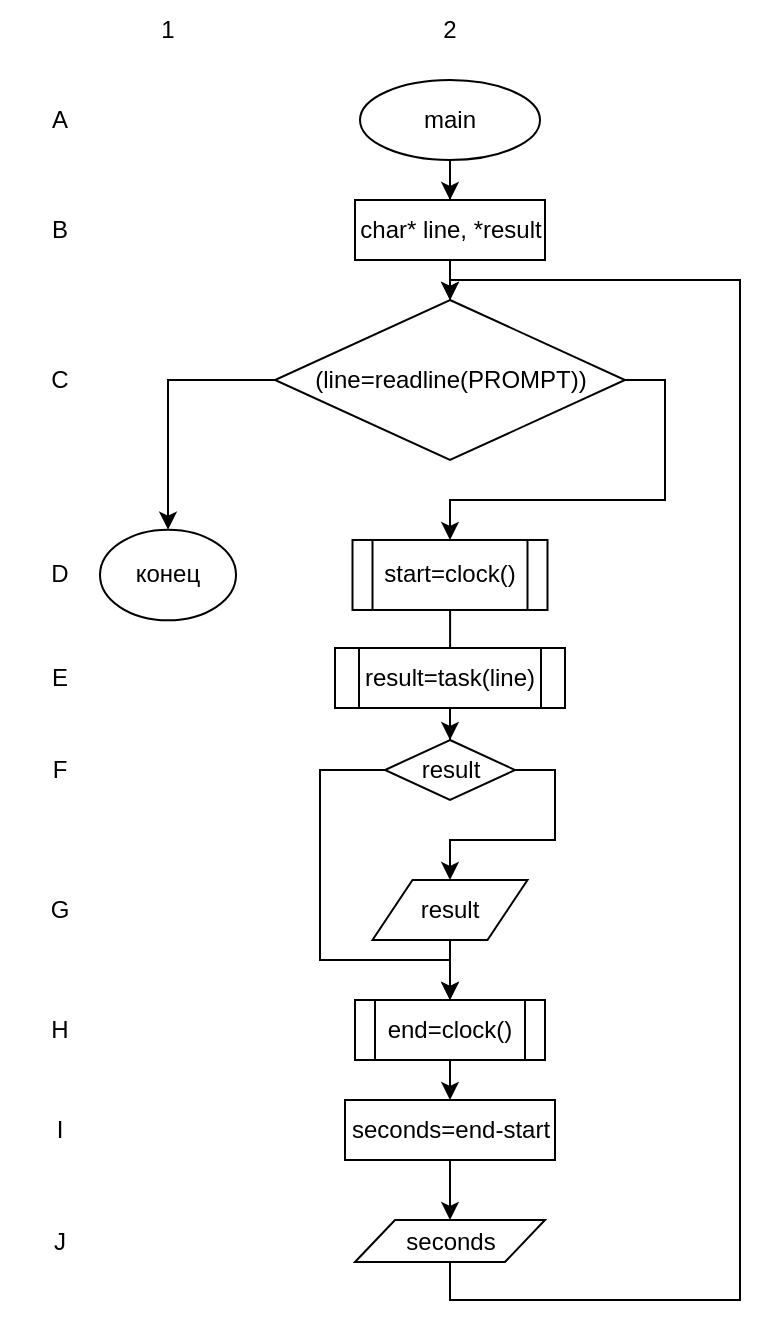 <mxfile version="22.1.7" type="github" pages="8">
  <diagram id="C5RBs43oDa-KdzZeNtuy" name="main">
    <mxGraphModel dx="1248" dy="604" grid="1" gridSize="10" guides="1" tooltips="1" connect="1" arrows="1" fold="1" page="1" pageScale="1" pageWidth="827" pageHeight="1169" math="0" shadow="0">
      <root>
        <mxCell id="WIyWlLk6GJQsqaUBKTNV-0" />
        <mxCell id="WIyWlLk6GJQsqaUBKTNV-1" parent="WIyWlLk6GJQsqaUBKTNV-0" />
        <mxCell id="aVI8cT9DaWJwzPJOxZiF-2" value="" style="edgeStyle=orthogonalEdgeStyle;rounded=0;orthogonalLoop=1;jettySize=auto;html=1;" parent="WIyWlLk6GJQsqaUBKTNV-1" source="aVI8cT9DaWJwzPJOxZiF-0" target="aVI8cT9DaWJwzPJOxZiF-1" edge="1">
          <mxGeometry relative="1" as="geometry" />
        </mxCell>
        <mxCell id="aVI8cT9DaWJwzPJOxZiF-0" value="main" style="ellipse;whiteSpace=wrap;html=1;" parent="WIyWlLk6GJQsqaUBKTNV-1" vertex="1">
          <mxGeometry x="410" y="270" width="90" height="40" as="geometry" />
        </mxCell>
        <mxCell id="aVI8cT9DaWJwzPJOxZiF-5" value="" style="edgeStyle=orthogonalEdgeStyle;rounded=0;orthogonalLoop=1;jettySize=auto;html=1;" parent="WIyWlLk6GJQsqaUBKTNV-1" source="aVI8cT9DaWJwzPJOxZiF-1" target="aVI8cT9DaWJwzPJOxZiF-4" edge="1">
          <mxGeometry relative="1" as="geometry" />
        </mxCell>
        <mxCell id="aVI8cT9DaWJwzPJOxZiF-1" value="char* line, *result" style="rounded=0;whiteSpace=wrap;html=1;" parent="WIyWlLk6GJQsqaUBKTNV-1" vertex="1">
          <mxGeometry x="407.5" y="330" width="95" height="30" as="geometry" />
        </mxCell>
        <mxCell id="aVI8cT9DaWJwzPJOxZiF-7" style="edgeStyle=orthogonalEdgeStyle;rounded=0;orthogonalLoop=1;jettySize=auto;html=1;exitX=1;exitY=0.5;exitDx=0;exitDy=0;entryX=0.5;entryY=0;entryDx=0;entryDy=0;" parent="WIyWlLk6GJQsqaUBKTNV-1" source="aVI8cT9DaWJwzPJOxZiF-4" target="aVI8cT9DaWJwzPJOxZiF-6" edge="1">
          <mxGeometry relative="1" as="geometry" />
        </mxCell>
        <mxCell id="aVI8cT9DaWJwzPJOxZiF-27" style="edgeStyle=orthogonalEdgeStyle;rounded=0;orthogonalLoop=1;jettySize=auto;html=1;exitX=0;exitY=0.5;exitDx=0;exitDy=0;entryX=0.5;entryY=0;entryDx=0;entryDy=0;" parent="WIyWlLk6GJQsqaUBKTNV-1" source="aVI8cT9DaWJwzPJOxZiF-4" target="aVI8cT9DaWJwzPJOxZiF-26" edge="1">
          <mxGeometry relative="1" as="geometry" />
        </mxCell>
        <mxCell id="aVI8cT9DaWJwzPJOxZiF-4" value="(line=readline(PROMPT))" style="rhombus;whiteSpace=wrap;html=1;" parent="WIyWlLk6GJQsqaUBKTNV-1" vertex="1">
          <mxGeometry x="367.5" y="380" width="175" height="80" as="geometry" />
        </mxCell>
        <mxCell id="aVI8cT9DaWJwzPJOxZiF-9" value="" style="edgeStyle=orthogonalEdgeStyle;rounded=0;orthogonalLoop=1;jettySize=auto;html=1;" parent="WIyWlLk6GJQsqaUBKTNV-1" source="aVI8cT9DaWJwzPJOxZiF-6" target="aVI8cT9DaWJwzPJOxZiF-8" edge="1">
          <mxGeometry relative="1" as="geometry" />
        </mxCell>
        <mxCell id="aVI8cT9DaWJwzPJOxZiF-6" value="start=clock()" style="shape=process;whiteSpace=wrap;html=1;backgroundOutline=1;" parent="WIyWlLk6GJQsqaUBKTNV-1" vertex="1">
          <mxGeometry x="406.25" y="499.99" width="97.5" height="35" as="geometry" />
        </mxCell>
        <mxCell id="aVI8cT9DaWJwzPJOxZiF-11" value="" style="edgeStyle=orthogonalEdgeStyle;rounded=0;orthogonalLoop=1;jettySize=auto;html=1;" parent="WIyWlLk6GJQsqaUBKTNV-1" source="aVI8cT9DaWJwzPJOxZiF-8" target="aVI8cT9DaWJwzPJOxZiF-10" edge="1">
          <mxGeometry relative="1" as="geometry" />
        </mxCell>
        <mxCell id="aVI8cT9DaWJwzPJOxZiF-8" value="result=task(line)" style="shape=process;whiteSpace=wrap;html=1;backgroundOutline=1;" parent="WIyWlLk6GJQsqaUBKTNV-1" vertex="1">
          <mxGeometry x="397.5" y="554" width="115" height="30" as="geometry" />
        </mxCell>
        <mxCell id="aVI8cT9DaWJwzPJOxZiF-13" style="edgeStyle=orthogonalEdgeStyle;rounded=0;orthogonalLoop=1;jettySize=auto;html=1;exitX=1;exitY=0.5;exitDx=0;exitDy=0;entryX=0.5;entryY=0;entryDx=0;entryDy=0;" parent="WIyWlLk6GJQsqaUBKTNV-1" source="aVI8cT9DaWJwzPJOxZiF-10" target="aVI8cT9DaWJwzPJOxZiF-12" edge="1">
          <mxGeometry relative="1" as="geometry" />
        </mxCell>
        <mxCell id="aVI8cT9DaWJwzPJOxZiF-21" style="edgeStyle=orthogonalEdgeStyle;rounded=0;orthogonalLoop=1;jettySize=auto;html=1;exitX=0;exitY=0.5;exitDx=0;exitDy=0;entryX=0.5;entryY=0;entryDx=0;entryDy=0;" parent="WIyWlLk6GJQsqaUBKTNV-1" source="aVI8cT9DaWJwzPJOxZiF-10" target="aVI8cT9DaWJwzPJOxZiF-14" edge="1">
          <mxGeometry relative="1" as="geometry">
            <Array as="points">
              <mxPoint x="390" y="615" />
              <mxPoint x="390" y="710" />
              <mxPoint x="455" y="710" />
            </Array>
          </mxGeometry>
        </mxCell>
        <mxCell id="aVI8cT9DaWJwzPJOxZiF-10" value="result" style="rhombus;whiteSpace=wrap;html=1;" parent="WIyWlLk6GJQsqaUBKTNV-1" vertex="1">
          <mxGeometry x="422.5" y="600" width="65" height="30" as="geometry" />
        </mxCell>
        <mxCell id="aVI8cT9DaWJwzPJOxZiF-18" style="edgeStyle=orthogonalEdgeStyle;rounded=0;orthogonalLoop=1;jettySize=auto;html=1;exitX=0.5;exitY=1;exitDx=0;exitDy=0;entryX=0.5;entryY=0;entryDx=0;entryDy=0;" parent="WIyWlLk6GJQsqaUBKTNV-1" source="aVI8cT9DaWJwzPJOxZiF-12" target="aVI8cT9DaWJwzPJOxZiF-14" edge="1">
          <mxGeometry relative="1" as="geometry" />
        </mxCell>
        <mxCell id="aVI8cT9DaWJwzPJOxZiF-12" value="result" style="shape=parallelogram;perimeter=parallelogramPerimeter;whiteSpace=wrap;html=1;fixedSize=1;" parent="WIyWlLk6GJQsqaUBKTNV-1" vertex="1">
          <mxGeometry x="416.25" y="670" width="77.5" height="30" as="geometry" />
        </mxCell>
        <mxCell id="aVI8cT9DaWJwzPJOxZiF-19" style="edgeStyle=orthogonalEdgeStyle;rounded=0;orthogonalLoop=1;jettySize=auto;html=1;exitX=0.5;exitY=1;exitDx=0;exitDy=0;entryX=0.5;entryY=0;entryDx=0;entryDy=0;" parent="WIyWlLk6GJQsqaUBKTNV-1" source="aVI8cT9DaWJwzPJOxZiF-14" target="aVI8cT9DaWJwzPJOxZiF-15" edge="1">
          <mxGeometry relative="1" as="geometry" />
        </mxCell>
        <mxCell id="aVI8cT9DaWJwzPJOxZiF-14" value="end=clock()" style="shape=process;whiteSpace=wrap;html=1;backgroundOutline=1;" parent="WIyWlLk6GJQsqaUBKTNV-1" vertex="1">
          <mxGeometry x="407.5" y="730" width="95" height="30" as="geometry" />
        </mxCell>
        <mxCell id="aVI8cT9DaWJwzPJOxZiF-23" value="" style="edgeStyle=orthogonalEdgeStyle;rounded=0;orthogonalLoop=1;jettySize=auto;html=1;" parent="WIyWlLk6GJQsqaUBKTNV-1" source="aVI8cT9DaWJwzPJOxZiF-15" target="aVI8cT9DaWJwzPJOxZiF-22" edge="1">
          <mxGeometry relative="1" as="geometry" />
        </mxCell>
        <mxCell id="aVI8cT9DaWJwzPJOxZiF-15" value="seconds=end-start" style="rounded=0;whiteSpace=wrap;html=1;" parent="WIyWlLk6GJQsqaUBKTNV-1" vertex="1">
          <mxGeometry x="402.5" y="780" width="105" height="30" as="geometry" />
        </mxCell>
        <mxCell id="aVI8cT9DaWJwzPJOxZiF-24" style="edgeStyle=orthogonalEdgeStyle;rounded=0;orthogonalLoop=1;jettySize=auto;html=1;exitX=0.5;exitY=1;exitDx=0;exitDy=0;entryX=0.5;entryY=0;entryDx=0;entryDy=0;" parent="WIyWlLk6GJQsqaUBKTNV-1" source="aVI8cT9DaWJwzPJOxZiF-22" target="aVI8cT9DaWJwzPJOxZiF-4" edge="1">
          <mxGeometry relative="1" as="geometry">
            <Array as="points">
              <mxPoint x="455" y="880" />
              <mxPoint x="600" y="880" />
              <mxPoint x="600" y="370" />
              <mxPoint x="455" y="370" />
            </Array>
          </mxGeometry>
        </mxCell>
        <mxCell id="aVI8cT9DaWJwzPJOxZiF-22" value="seconds" style="shape=parallelogram;perimeter=parallelogramPerimeter;whiteSpace=wrap;html=1;fixedSize=1;" parent="WIyWlLk6GJQsqaUBKTNV-1" vertex="1">
          <mxGeometry x="407.5" y="840" width="95" height="21" as="geometry" />
        </mxCell>
        <mxCell id="aVI8cT9DaWJwzPJOxZiF-26" value="конец" style="ellipse;whiteSpace=wrap;html=1;" parent="WIyWlLk6GJQsqaUBKTNV-1" vertex="1">
          <mxGeometry x="280" y="494.83" width="68" height="45.33" as="geometry" />
        </mxCell>
        <mxCell id="4I6LaeO0YrYNLp8xnnvn-0" value="A" style="text;html=1;strokeColor=none;fillColor=none;align=center;verticalAlign=middle;whiteSpace=wrap;rounded=0;" vertex="1" parent="WIyWlLk6GJQsqaUBKTNV-1">
          <mxGeometry x="230" y="275" width="60" height="30" as="geometry" />
        </mxCell>
        <mxCell id="4I6LaeO0YrYNLp8xnnvn-1" value="B" style="text;html=1;strokeColor=none;fillColor=none;align=center;verticalAlign=middle;whiteSpace=wrap;rounded=0;" vertex="1" parent="WIyWlLk6GJQsqaUBKTNV-1">
          <mxGeometry x="230" y="330" width="60" height="30" as="geometry" />
        </mxCell>
        <mxCell id="4I6LaeO0YrYNLp8xnnvn-2" value="C" style="text;html=1;strokeColor=none;fillColor=none;align=center;verticalAlign=middle;whiteSpace=wrap;rounded=0;" vertex="1" parent="WIyWlLk6GJQsqaUBKTNV-1">
          <mxGeometry x="230" y="405" width="60" height="30" as="geometry" />
        </mxCell>
        <mxCell id="4I6LaeO0YrYNLp8xnnvn-3" value="D" style="text;html=1;strokeColor=none;fillColor=none;align=center;verticalAlign=middle;whiteSpace=wrap;rounded=0;" vertex="1" parent="WIyWlLk6GJQsqaUBKTNV-1">
          <mxGeometry x="230" y="502.49" width="60" height="30" as="geometry" />
        </mxCell>
        <mxCell id="4I6LaeO0YrYNLp8xnnvn-4" value="E" style="text;html=1;strokeColor=none;fillColor=none;align=center;verticalAlign=middle;whiteSpace=wrap;rounded=0;" vertex="1" parent="WIyWlLk6GJQsqaUBKTNV-1">
          <mxGeometry x="230" y="554" width="60" height="30" as="geometry" />
        </mxCell>
        <mxCell id="4I6LaeO0YrYNLp8xnnvn-5" value="H" style="text;html=1;strokeColor=none;fillColor=none;align=center;verticalAlign=middle;whiteSpace=wrap;rounded=0;" vertex="1" parent="WIyWlLk6GJQsqaUBKTNV-1">
          <mxGeometry x="230" y="730" width="60" height="30" as="geometry" />
        </mxCell>
        <mxCell id="4I6LaeO0YrYNLp8xnnvn-6" value="I" style="text;html=1;strokeColor=none;fillColor=none;align=center;verticalAlign=middle;whiteSpace=wrap;rounded=0;" vertex="1" parent="WIyWlLk6GJQsqaUBKTNV-1">
          <mxGeometry x="230" y="780" width="60" height="30" as="geometry" />
        </mxCell>
        <mxCell id="4I6LaeO0YrYNLp8xnnvn-7" value="J" style="text;html=1;strokeColor=none;fillColor=none;align=center;verticalAlign=middle;whiteSpace=wrap;rounded=0;" vertex="1" parent="WIyWlLk6GJQsqaUBKTNV-1">
          <mxGeometry x="230" y="835.5" width="60" height="30" as="geometry" />
        </mxCell>
        <mxCell id="4I6LaeO0YrYNLp8xnnvn-8" value="F" style="text;html=1;strokeColor=none;fillColor=none;align=center;verticalAlign=middle;whiteSpace=wrap;rounded=0;" vertex="1" parent="WIyWlLk6GJQsqaUBKTNV-1">
          <mxGeometry x="230" y="600" width="60" height="30" as="geometry" />
        </mxCell>
        <mxCell id="4I6LaeO0YrYNLp8xnnvn-9" value="G" style="text;html=1;strokeColor=none;fillColor=none;align=center;verticalAlign=middle;whiteSpace=wrap;rounded=0;" vertex="1" parent="WIyWlLk6GJQsqaUBKTNV-1">
          <mxGeometry x="230" y="670" width="60" height="30" as="geometry" />
        </mxCell>
        <mxCell id="4I6LaeO0YrYNLp8xnnvn-10" value="1" style="text;html=1;strokeColor=none;fillColor=none;align=center;verticalAlign=middle;whiteSpace=wrap;rounded=0;" vertex="1" parent="WIyWlLk6GJQsqaUBKTNV-1">
          <mxGeometry x="284" y="230" width="60" height="30" as="geometry" />
        </mxCell>
        <mxCell id="4I6LaeO0YrYNLp8xnnvn-11" value="2" style="text;html=1;strokeColor=none;fillColor=none;align=center;verticalAlign=middle;whiteSpace=wrap;rounded=0;" vertex="1" parent="WIyWlLk6GJQsqaUBKTNV-1">
          <mxGeometry x="425" y="230" width="60" height="30" as="geometry" />
        </mxCell>
      </root>
    </mxGraphModel>
  </diagram>
  <diagram id="34AKhm5SmUMWS0qvNBqZ" name="append">
    <mxGraphModel dx="1040" dy="503" grid="1" gridSize="10" guides="1" tooltips="1" connect="1" arrows="1" fold="1" page="1" pageScale="1" pageWidth="850" pageHeight="1100" math="0" shadow="0">
      <root>
        <mxCell id="0" />
        <mxCell id="1" parent="0" />
        <mxCell id="4TIg5cCVmtIIL3agW0Pf-4" value="" style="edgeStyle=orthogonalEdgeStyle;rounded=0;orthogonalLoop=1;jettySize=auto;html=1;" parent="1" source="4TIg5cCVmtIIL3agW0Pf-1" target="4TIg5cCVmtIIL3agW0Pf-3" edge="1">
          <mxGeometry relative="1" as="geometry" />
        </mxCell>
        <mxCell id="4TIg5cCVmtIIL3agW0Pf-1" value="append(const** dest, const char* src)" style="ellipse;whiteSpace=wrap;html=1;" parent="1" vertex="1">
          <mxGeometry x="270" y="240" width="240" height="80" as="geometry" />
        </mxCell>
        <mxCell id="4TIg5cCVmtIIL3agW0Pf-6" value="" style="edgeStyle=orthogonalEdgeStyle;rounded=0;orthogonalLoop=1;jettySize=auto;html=1;" parent="1" source="4TIg5cCVmtIIL3agW0Pf-3" target="4TIg5cCVmtIIL3agW0Pf-5" edge="1">
          <mxGeometry relative="1" as="geometry" />
        </mxCell>
        <mxCell id="4TIg5cCVmtIIL3agW0Pf-3" value="dest_len=strlen(*dest)&lt;br&gt;src_len=strlen(src)" style="shape=process;whiteSpace=wrap;html=1;backgroundOutline=1;" parent="1" vertex="1">
          <mxGeometry x="312.5" y="350" width="155" height="60" as="geometry" />
        </mxCell>
        <mxCell id="4TIg5cCVmtIIL3agW0Pf-8" value="" style="edgeStyle=orthogonalEdgeStyle;rounded=0;orthogonalLoop=1;jettySize=auto;html=1;" parent="1" source="4TIg5cCVmtIIL3agW0Pf-5" target="4TIg5cCVmtIIL3agW0Pf-7" edge="1">
          <mxGeometry relative="1" as="geometry" />
        </mxCell>
        <mxCell id="4TIg5cCVmtIIL3agW0Pf-5" value="char* new_dest&lt;br&gt;*dest=new_dest" style="rounded=0;whiteSpace=wrap;html=1;" parent="1" vertex="1">
          <mxGeometry x="340" y="430" width="100" height="50" as="geometry" />
        </mxCell>
        <mxCell id="4TIg5cCVmtIIL3agW0Pf-11" value="" style="edgeStyle=orthogonalEdgeStyle;rounded=0;orthogonalLoop=1;jettySize=auto;html=1;" parent="1" source="4TIg5cCVmtIIL3agW0Pf-7" target="4TIg5cCVmtIIL3agW0Pf-9" edge="1">
          <mxGeometry relative="1" as="geometry" />
        </mxCell>
        <mxCell id="4TIg5cCVmtIIL3agW0Pf-7" value="memcpy(*dest+dest_len,src,src_len+1)" style="shape=process;whiteSpace=wrap;html=1;backgroundOutline=1;" parent="1" vertex="1">
          <mxGeometry x="255" y="500" width="270" height="40" as="geometry" />
        </mxCell>
        <mxCell id="4TIg5cCVmtIIL3agW0Pf-12" style="edgeStyle=orthogonalEdgeStyle;rounded=0;orthogonalLoop=1;jettySize=auto;html=1;exitX=1;exitY=0.5;exitDx=0;exitDy=0;entryX=0.5;entryY=0;entryDx=0;entryDy=0;" parent="1" source="4TIg5cCVmtIIL3agW0Pf-9" target="4TIg5cCVmtIIL3agW0Pf-10" edge="1">
          <mxGeometry relative="1" as="geometry" />
        </mxCell>
        <mxCell id="9Ky9CiAIFwQebl3JyiHB-1" style="edgeStyle=orthogonalEdgeStyle;rounded=0;orthogonalLoop=1;jettySize=auto;html=1;exitX=0;exitY=0.5;exitDx=0;exitDy=0;entryX=0.5;entryY=0;entryDx=0;entryDy=0;" edge="1" parent="1" source="4TIg5cCVmtIIL3agW0Pf-9" target="4TIg5cCVmtIIL3agW0Pf-13">
          <mxGeometry relative="1" as="geometry">
            <Array as="points">
              <mxPoint x="310" y="590" />
              <mxPoint x="310" y="700" />
              <mxPoint x="390" y="700" />
            </Array>
          </mxGeometry>
        </mxCell>
        <mxCell id="4TIg5cCVmtIIL3agW0Pf-9" value="dest_len" style="rhombus;whiteSpace=wrap;html=1;" parent="1" vertex="1">
          <mxGeometry x="350" y="570" width="80" height="40" as="geometry" />
        </mxCell>
        <mxCell id="4TIg5cCVmtIIL3agW0Pf-15" value="" style="edgeStyle=orthogonalEdgeStyle;rounded=0;orthogonalLoop=1;jettySize=auto;html=1;" parent="1" source="4TIg5cCVmtIIL3agW0Pf-10" target="4TIg5cCVmtIIL3agW0Pf-13" edge="1">
          <mxGeometry relative="1" as="geometry" />
        </mxCell>
        <mxCell id="4TIg5cCVmtIIL3agW0Pf-10" value="*(*dest+dest_len-1)=&#39; &#39;" style="rounded=0;whiteSpace=wrap;html=1;" parent="1" vertex="1">
          <mxGeometry x="325" y="650" width="130" height="40" as="geometry" />
        </mxCell>
        <mxCell id="4TIg5cCVmtIIL3agW0Pf-13" value="return OK" style="ellipse;whiteSpace=wrap;html=1;" parent="1" vertex="1">
          <mxGeometry x="335" y="720" width="110" height="30" as="geometry" />
        </mxCell>
        <mxCell id="QF4lQP8jCZMpJJtjaIQZ-1" value="1" style="text;html=1;strokeColor=none;fillColor=none;align=center;verticalAlign=middle;whiteSpace=wrap;rounded=0;" vertex="1" parent="1">
          <mxGeometry x="360" y="190" width="60" height="30" as="geometry" />
        </mxCell>
        <mxCell id="QF4lQP8jCZMpJJtjaIQZ-2" value="A" style="text;html=1;strokeColor=none;fillColor=none;align=center;verticalAlign=middle;whiteSpace=wrap;rounded=0;" vertex="1" parent="1">
          <mxGeometry x="180" y="265" width="60" height="30" as="geometry" />
        </mxCell>
        <mxCell id="QF4lQP8jCZMpJJtjaIQZ-3" value="B" style="text;html=1;strokeColor=none;fillColor=none;align=center;verticalAlign=middle;whiteSpace=wrap;rounded=0;" vertex="1" parent="1">
          <mxGeometry x="180" y="365" width="60" height="30" as="geometry" />
        </mxCell>
        <mxCell id="QF4lQP8jCZMpJJtjaIQZ-4" value="C" style="text;html=1;strokeColor=none;fillColor=none;align=center;verticalAlign=middle;whiteSpace=wrap;rounded=0;" vertex="1" parent="1">
          <mxGeometry x="180" y="440" width="60" height="30" as="geometry" />
        </mxCell>
        <mxCell id="QF4lQP8jCZMpJJtjaIQZ-5" value="D" style="text;html=1;strokeColor=none;fillColor=none;align=center;verticalAlign=middle;whiteSpace=wrap;rounded=0;" vertex="1" parent="1">
          <mxGeometry x="180" y="505" width="60" height="30" as="geometry" />
        </mxCell>
        <mxCell id="QF4lQP8jCZMpJJtjaIQZ-6" value="E" style="text;html=1;strokeColor=none;fillColor=none;align=center;verticalAlign=middle;whiteSpace=wrap;rounded=0;" vertex="1" parent="1">
          <mxGeometry x="180" y="575" width="60" height="30" as="geometry" />
        </mxCell>
        <mxCell id="QF4lQP8jCZMpJJtjaIQZ-7" value="F" style="text;html=1;strokeColor=none;fillColor=none;align=center;verticalAlign=middle;whiteSpace=wrap;rounded=0;" vertex="1" parent="1">
          <mxGeometry x="180" y="655" width="60" height="30" as="geometry" />
        </mxCell>
        <mxCell id="QF4lQP8jCZMpJJtjaIQZ-8" value="G" style="text;html=1;strokeColor=none;fillColor=none;align=center;verticalAlign=middle;whiteSpace=wrap;rounded=0;" vertex="1" parent="1">
          <mxGeometry x="180" y="720" width="60" height="30" as="geometry" />
        </mxCell>
      </root>
    </mxGraphModel>
  </diagram>
  <diagram id="D9T-EhucRq7SIgdUa5ZK" name="task">
    <mxGraphModel dx="1040" dy="503" grid="1" gridSize="10" guides="1" tooltips="1" connect="1" arrows="1" fold="1" page="1" pageScale="1" pageWidth="850" pageHeight="1100" math="0" shadow="0">
      <root>
        <mxCell id="0" />
        <mxCell id="1" parent="0" />
        <mxCell id="7YaB7nvBnNTf52CLv0G3-3" value="" style="edgeStyle=orthogonalEdgeStyle;rounded=0;orthogonalLoop=1;jettySize=auto;html=1;" parent="1" source="7YaB7nvBnNTf52CLv0G3-1" target="7YaB7nvBnNTf52CLv0G3-2" edge="1">
          <mxGeometry relative="1" as="geometry" />
        </mxCell>
        <mxCell id="7YaB7nvBnNTf52CLv0G3-1" value="task(char* line)" style="ellipse;whiteSpace=wrap;html=1;" parent="1" vertex="1">
          <mxGeometry x="355" y="50" width="110" height="40" as="geometry" />
        </mxCell>
        <mxCell id="7YaB7nvBnNTf52CLv0G3-5" value="" style="edgeStyle=orthogonalEdgeStyle;rounded=0;orthogonalLoop=1;jettySize=auto;html=1;" parent="1" source="7YaB7nvBnNTf52CLv0G3-2" target="7YaB7nvBnNTf52CLv0G3-4" edge="1">
          <mxGeometry relative="1" as="geometry" />
        </mxCell>
        <mxCell id="7YaB7nvBnNTf52CLv0G3-2" value="index=1&lt;br&gt;result=NULL&lt;br&gt;word=NULL" style="rounded=0;whiteSpace=wrap;html=1;" parent="1" vertex="1">
          <mxGeometry x="365" y="110" width="90" height="50" as="geometry" />
        </mxCell>
        <mxCell id="7YaB7nvBnNTf52CLv0G3-24" value="" style="edgeStyle=orthogonalEdgeStyle;rounded=0;orthogonalLoop=1;jettySize=auto;html=1;" parent="1" source="7YaB7nvBnNTf52CLv0G3-4" target="7YaB7nvBnNTf52CLv0G3-6" edge="1">
          <mxGeometry relative="1" as="geometry" />
        </mxCell>
        <mxCell id="7YaB7nvBnNTf52CLv0G3-4" value="word=strtok(line, &quot; \t&quot;)" style="shape=process;whiteSpace=wrap;html=1;backgroundOutline=1;" parent="1" vertex="1">
          <mxGeometry x="332.5" y="180" width="155" height="40" as="geometry" />
        </mxCell>
        <mxCell id="7YaB7nvBnNTf52CLv0G3-28" style="edgeStyle=orthogonalEdgeStyle;rounded=0;orthogonalLoop=1;jettySize=auto;html=1;exitX=0;exitY=0.5;exitDx=0;exitDy=0;entryX=0.5;entryY=0;entryDx=0;entryDy=0;" parent="1" source="7YaB7nvBnNTf52CLv0G3-6" target="7YaB7nvBnNTf52CLv0G3-7" edge="1">
          <mxGeometry relative="1" as="geometry" />
        </mxCell>
        <mxCell id="5iZitYnJumECi_qPHMpx-1" style="edgeStyle=orthogonalEdgeStyle;rounded=0;orthogonalLoop=1;jettySize=auto;html=1;exitX=1;exitY=0.5;exitDx=0;exitDy=0;entryX=0.5;entryY=0;entryDx=0;entryDy=0;" edge="1" parent="1" source="7YaB7nvBnNTf52CLv0G3-6" target="7YaB7nvBnNTf52CLv0G3-6">
          <mxGeometry relative="1" as="geometry">
            <mxPoint x="540" y="275.167" as="targetPoint" />
            <Array as="points">
              <mxPoint x="510" y="275" />
              <mxPoint x="510" y="230" />
              <mxPoint x="410" y="230" />
            </Array>
          </mxGeometry>
        </mxCell>
        <mxCell id="7YaB7nvBnNTf52CLv0G3-6" value="word==NULL" style="rhombus;whiteSpace=wrap;html=1;" parent="1" vertex="1">
          <mxGeometry x="365" y="250" width="90" height="50" as="geometry" />
        </mxCell>
        <mxCell id="7YaB7nvBnNTf52CLv0G3-9" style="edgeStyle=orthogonalEdgeStyle;rounded=0;orthogonalLoop=1;jettySize=auto;html=1;exitX=1;exitY=0.5;exitDx=0;exitDy=0;entryX=0.5;entryY=0;entryDx=0;entryDy=0;" parent="1" source="7YaB7nvBnNTf52CLv0G3-7" target="7YaB7nvBnNTf52CLv0G3-8" edge="1">
          <mxGeometry relative="1" as="geometry" />
        </mxCell>
        <mxCell id="5iZitYnJumECi_qPHMpx-2" style="edgeStyle=orthogonalEdgeStyle;rounded=0;orthogonalLoop=1;jettySize=auto;html=1;exitX=0;exitY=0.5;exitDx=0;exitDy=0;entryX=0.5;entryY=0;entryDx=0;entryDy=0;" edge="1" parent="1" source="7YaB7nvBnNTf52CLv0G3-7" target="7YaB7nvBnNTf52CLv0G3-10">
          <mxGeometry relative="1" as="geometry">
            <Array as="points">
              <mxPoint x="328" y="370" />
              <mxPoint x="328" y="500" />
              <mxPoint x="410" y="500" />
            </Array>
          </mxGeometry>
        </mxCell>
        <mxCell id="7YaB7nvBnNTf52CLv0G3-7" value="index % DEL==0" style="rhombus;whiteSpace=wrap;html=1;" parent="1" vertex="1">
          <mxGeometry x="347.5" y="340" width="125" height="60" as="geometry" />
        </mxCell>
        <mxCell id="7YaB7nvBnNTf52CLv0G3-29" style="edgeStyle=orthogonalEdgeStyle;rounded=0;orthogonalLoop=1;jettySize=auto;html=1;exitX=0.5;exitY=1;exitDx=0;exitDy=0;entryX=0.5;entryY=0;entryDx=0;entryDy=0;" parent="1" source="7YaB7nvBnNTf52CLv0G3-8" target="7YaB7nvBnNTf52CLv0G3-6" edge="1">
          <mxGeometry relative="1" as="geometry">
            <Array as="points">
              <mxPoint x="410" y="490" />
              <mxPoint x="510" y="490" />
              <mxPoint x="510" y="230" />
              <mxPoint x="410" y="230" />
            </Array>
          </mxGeometry>
        </mxCell>
        <mxCell id="7YaB7nvBnNTf52CLv0G3-8" value="++index" style="rounded=0;whiteSpace=wrap;html=1;" parent="1" vertex="1">
          <mxGeometry x="380" y="440" width="60" height="30" as="geometry" />
        </mxCell>
        <mxCell id="7YaB7nvBnNTf52CLv0G3-13" style="edgeStyle=orthogonalEdgeStyle;rounded=0;orthogonalLoop=1;jettySize=auto;html=1;exitX=1;exitY=0.5;exitDx=0;exitDy=0;entryX=0.5;entryY=0;entryDx=0;entryDy=0;" parent="1" source="7YaB7nvBnNTf52CLv0G3-10" target="7YaB7nvBnNTf52CLv0G3-12" edge="1">
          <mxGeometry relative="1" as="geometry" />
        </mxCell>
        <mxCell id="7YaB7nvBnNTf52CLv0G3-22" style="edgeStyle=orthogonalEdgeStyle;rounded=0;orthogonalLoop=1;jettySize=auto;html=1;exitX=0;exitY=0.5;exitDx=0;exitDy=0;entryX=0.5;entryY=0;entryDx=0;entryDy=0;" parent="1" source="7YaB7nvBnNTf52CLv0G3-10" target="7YaB7nvBnNTf52CLv0G3-20" edge="1">
          <mxGeometry relative="1" as="geometry">
            <Array as="points">
              <mxPoint x="310" y="550" />
              <mxPoint x="310" y="680" />
              <mxPoint x="410" y="680" />
            </Array>
          </mxGeometry>
        </mxCell>
        <mxCell id="7YaB7nvBnNTf52CLv0G3-10" value="index % DUP==0" style="rhombus;whiteSpace=wrap;html=1;" parent="1" vertex="1">
          <mxGeometry x="352.5" y="520" width="115" height="60" as="geometry" />
        </mxCell>
        <mxCell id="7YaB7nvBnNTf52CLv0G3-21" value="" style="edgeStyle=orthogonalEdgeStyle;rounded=0;orthogonalLoop=1;jettySize=auto;html=1;" parent="1" source="7YaB7nvBnNTf52CLv0G3-12" target="7YaB7nvBnNTf52CLv0G3-20" edge="1">
          <mxGeometry relative="1" as="geometry" />
        </mxCell>
        <mxCell id="7YaB7nvBnNTf52CLv0G3-12" value="append(&amp;amp;result,word)" style="shape=process;whiteSpace=wrap;html=1;backgroundOutline=1;" parent="1" vertex="1">
          <mxGeometry x="332.5" y="620" width="155" height="40" as="geometry" />
        </mxCell>
        <mxCell id="7YaB7nvBnNTf52CLv0G3-16" style="edgeStyle=orthogonalEdgeStyle;rounded=0;orthogonalLoop=1;jettySize=auto;html=1;exitX=0.5;exitY=1;exitDx=0;exitDy=0;entryX=0.5;entryY=0;entryDx=0;entryDy=0;" parent="1" source="7YaB7nvBnNTf52CLv0G3-14" target="7YaB7nvBnNTf52CLv0G3-15" edge="1">
          <mxGeometry relative="1" as="geometry" />
        </mxCell>
        <mxCell id="7YaB7nvBnNTf52CLv0G3-14" value="++index" style="rounded=0;whiteSpace=wrap;html=1;" parent="1" vertex="1">
          <mxGeometry x="375" y="760" width="70" height="30" as="geometry" />
        </mxCell>
        <mxCell id="7YaB7nvBnNTf52CLv0G3-25" style="edgeStyle=orthogonalEdgeStyle;rounded=0;orthogonalLoop=1;jettySize=auto;html=1;exitX=1;exitY=0.5;exitDx=0;exitDy=0;entryX=0.5;entryY=0;entryDx=0;entryDy=0;" parent="1" source="7YaB7nvBnNTf52CLv0G3-15" target="7YaB7nvBnNTf52CLv0G3-6" edge="1">
          <mxGeometry relative="1" as="geometry">
            <Array as="points">
              <mxPoint x="510" y="845" />
              <mxPoint x="510" y="230" />
              <mxPoint x="410" y="230" />
            </Array>
          </mxGeometry>
        </mxCell>
        <mxCell id="7YaB7nvBnNTf52CLv0G3-32" style="edgeStyle=orthogonalEdgeStyle;rounded=0;orthogonalLoop=1;jettySize=auto;html=1;exitX=0;exitY=0.5;exitDx=0;exitDy=0;entryX=0.5;entryY=0;entryDx=0;entryDy=0;" parent="1" source="7YaB7nvBnNTf52CLv0G3-15" target="7YaB7nvBnNTf52CLv0G3-30" edge="1">
          <mxGeometry relative="1" as="geometry" />
        </mxCell>
        <mxCell id="7YaB7nvBnNTf52CLv0G3-15" value="(word=strtok(NULL, &quot; \t&quot;))" style="rhombus;whiteSpace=wrap;html=1;" parent="1" vertex="1">
          <mxGeometry x="325" y="810" width="170" height="70" as="geometry" />
        </mxCell>
        <mxCell id="7YaB7nvBnNTf52CLv0G3-23" value="" style="edgeStyle=orthogonalEdgeStyle;rounded=0;orthogonalLoop=1;jettySize=auto;html=1;" parent="1" source="7YaB7nvBnNTf52CLv0G3-20" target="7YaB7nvBnNTf52CLv0G3-14" edge="1">
          <mxGeometry relative="1" as="geometry" />
        </mxCell>
        <mxCell id="7YaB7nvBnNTf52CLv0G3-20" value="append(&amp;amp;result,word)" style="shape=process;whiteSpace=wrap;html=1;backgroundOutline=1;" parent="1" vertex="1">
          <mxGeometry x="337.5" y="710" width="145" height="30" as="geometry" />
        </mxCell>
        <mxCell id="7YaB7nvBnNTf52CLv0G3-30" value="return result" style="ellipse;whiteSpace=wrap;html=1;" parent="1" vertex="1">
          <mxGeometry x="355" y="920" width="110" height="40" as="geometry" />
        </mxCell>
        <mxCell id="qGIZiozrUf8z03lnXhiZ-1" value="1" style="text;html=1;strokeColor=none;fillColor=none;align=center;verticalAlign=middle;whiteSpace=wrap;rounded=0;" vertex="1" parent="1">
          <mxGeometry x="380" y="10" width="60" height="30" as="geometry" />
        </mxCell>
        <mxCell id="qGIZiozrUf8z03lnXhiZ-2" value="A" style="text;html=1;strokeColor=none;fillColor=none;align=center;verticalAlign=middle;whiteSpace=wrap;rounded=0;" vertex="1" parent="1">
          <mxGeometry x="250" y="55" width="60" height="30" as="geometry" />
        </mxCell>
        <mxCell id="qGIZiozrUf8z03lnXhiZ-3" value="B" style="text;html=1;strokeColor=none;fillColor=none;align=center;verticalAlign=middle;whiteSpace=wrap;rounded=0;" vertex="1" parent="1">
          <mxGeometry x="250" y="120" width="60" height="30" as="geometry" />
        </mxCell>
        <mxCell id="qGIZiozrUf8z03lnXhiZ-4" value="C" style="text;html=1;strokeColor=none;fillColor=none;align=center;verticalAlign=middle;whiteSpace=wrap;rounded=0;" vertex="1" parent="1">
          <mxGeometry x="250" y="185" width="60" height="30" as="geometry" />
        </mxCell>
        <mxCell id="qGIZiozrUf8z03lnXhiZ-5" value="D" style="text;html=1;strokeColor=none;fillColor=none;align=center;verticalAlign=middle;whiteSpace=wrap;rounded=0;" vertex="1" parent="1">
          <mxGeometry x="250" y="260" width="60" height="30" as="geometry" />
        </mxCell>
        <mxCell id="qGIZiozrUf8z03lnXhiZ-6" value="E" style="text;html=1;strokeColor=none;fillColor=none;align=center;verticalAlign=middle;whiteSpace=wrap;rounded=0;" vertex="1" parent="1">
          <mxGeometry x="250" y="355" width="60" height="30" as="geometry" />
        </mxCell>
        <mxCell id="qGIZiozrUf8z03lnXhiZ-7" value="F" style="text;html=1;strokeColor=none;fillColor=none;align=center;verticalAlign=middle;whiteSpace=wrap;rounded=0;" vertex="1" parent="1">
          <mxGeometry x="250" y="440" width="60" height="30" as="geometry" />
        </mxCell>
        <mxCell id="qGIZiozrUf8z03lnXhiZ-8" value="G" style="text;html=1;strokeColor=none;fillColor=none;align=center;verticalAlign=middle;whiteSpace=wrap;rounded=0;" vertex="1" parent="1">
          <mxGeometry x="250" y="535" width="60" height="30" as="geometry" />
        </mxCell>
        <mxCell id="qGIZiozrUf8z03lnXhiZ-9" value="H" style="text;html=1;strokeColor=none;fillColor=none;align=center;verticalAlign=middle;whiteSpace=wrap;rounded=0;" vertex="1" parent="1">
          <mxGeometry x="250" y="625" width="60" height="30" as="geometry" />
        </mxCell>
        <mxCell id="qGIZiozrUf8z03lnXhiZ-10" value="I" style="text;html=1;strokeColor=none;fillColor=none;align=center;verticalAlign=middle;whiteSpace=wrap;rounded=0;" vertex="1" parent="1">
          <mxGeometry x="250" y="710" width="60" height="30" as="geometry" />
        </mxCell>
        <mxCell id="qGIZiozrUf8z03lnXhiZ-11" value="J" style="text;html=1;strokeColor=none;fillColor=none;align=center;verticalAlign=middle;whiteSpace=wrap;rounded=0;" vertex="1" parent="1">
          <mxGeometry x="250" y="760" width="60" height="30" as="geometry" />
        </mxCell>
        <mxCell id="qGIZiozrUf8z03lnXhiZ-12" value="K" style="text;html=1;strokeColor=none;fillColor=none;align=center;verticalAlign=middle;whiteSpace=wrap;rounded=0;" vertex="1" parent="1">
          <mxGeometry x="250" y="830" width="60" height="30" as="geometry" />
        </mxCell>
        <mxCell id="qGIZiozrUf8z03lnXhiZ-13" value="L" style="text;html=1;strokeColor=none;fillColor=none;align=center;verticalAlign=middle;whiteSpace=wrap;rounded=0;" vertex="1" parent="1">
          <mxGeometry x="250" y="925" width="60" height="30" as="geometry" />
        </mxCell>
      </root>
    </mxGraphModel>
  </diagram>
  <diagram id="u2HyntqvBPNMzX2fSL7H" name="readline">
    <mxGraphModel dx="1774" dy="447" grid="1" gridSize="10" guides="1" tooltips="1" connect="1" arrows="1" fold="1" page="1" pageScale="1" pageWidth="850" pageHeight="1100" math="0" shadow="0">
      <root>
        <mxCell id="0" />
        <mxCell id="1" parent="0" />
        <mxCell id="siAg0vkoO9XhfoKcJJrO-3" value="" style="edgeStyle=orthogonalEdgeStyle;rounded=0;orthogonalLoop=1;jettySize=auto;html=1;" edge="1" parent="1" source="siAg0vkoO9XhfoKcJJrO-1" target="siAg0vkoO9XhfoKcJJrO-2">
          <mxGeometry relative="1" as="geometry" />
        </mxCell>
        <mxCell id="siAg0vkoO9XhfoKcJJrO-1" value="readline(const char*prompt)" style="ellipse;whiteSpace=wrap;html=1;" vertex="1" parent="1">
          <mxGeometry x="320.5" y="50" width="165" height="80" as="geometry" />
        </mxCell>
        <mxCell id="siAg0vkoO9XhfoKcJJrO-5" value="" style="edgeStyle=orthogonalEdgeStyle;rounded=0;orthogonalLoop=1;jettySize=auto;html=1;" edge="1" parent="1" source="siAg0vkoO9XhfoKcJJrO-2" target="siAg0vkoO9XhfoKcJJrO-4">
          <mxGeometry relative="1" as="geometry" />
        </mxCell>
        <mxCell id="siAg0vkoO9XhfoKcJJrO-2" value="prompt" style="shape=parallelogram;perimeter=parallelogramPerimeter;whiteSpace=wrap;html=1;fixedSize=1;" vertex="1" parent="1">
          <mxGeometry x="366.5" y="150" width="73" height="30" as="geometry" />
        </mxCell>
        <mxCell id="siAg0vkoO9XhfoKcJJrO-7" value="" style="edgeStyle=orthogonalEdgeStyle;rounded=0;orthogonalLoop=1;jettySize=auto;html=1;" edge="1" parent="1" source="siAg0vkoO9XhfoKcJJrO-4" target="siAg0vkoO9XhfoKcJJrO-6">
          <mxGeometry relative="1" as="geometry" />
        </mxCell>
        <mxCell id="siAg0vkoO9XhfoKcJJrO-4" value="size_inc=10&lt;br&gt;len=0&lt;br&gt;cnt&lt;br&gt;max_len=size_inc+1&lt;br&gt;new_buffer=NULL&lt;br&gt;buffer&lt;br&gt;cur_pos=buffer" style="rounded=0;whiteSpace=wrap;html=1;" vertex="1" parent="1">
          <mxGeometry x="342.75" y="200" width="121.5" height="120" as="geometry" />
        </mxCell>
        <mxCell id="siAg0vkoO9XhfoKcJJrO-10" style="edgeStyle=orthogonalEdgeStyle;rounded=0;orthogonalLoop=1;jettySize=auto;html=1;exitX=1;exitY=0.5;exitDx=0;exitDy=0;entryX=0.5;entryY=0;entryDx=0;entryDy=0;" edge="1" parent="1" source="siAg0vkoO9XhfoKcJJrO-6" target="siAg0vkoO9XhfoKcJJrO-8">
          <mxGeometry relative="1" as="geometry" />
        </mxCell>
        <mxCell id="siAg0vkoO9XhfoKcJJrO-6" value="1" style="rhombus;whiteSpace=wrap;html=1;" vertex="1" parent="1">
          <mxGeometry x="367" y="350" width="73" height="30" as="geometry" />
        </mxCell>
        <mxCell id="WIGuS5lq3zcaLKyR2qBt-2" value="" style="edgeStyle=orthogonalEdgeStyle;rounded=0;orthogonalLoop=1;jettySize=auto;html=1;" edge="1" parent="1" source="siAg0vkoO9XhfoKcJJrO-8" target="WIGuS5lq3zcaLKyR2qBt-1">
          <mxGeometry relative="1" as="geometry" />
        </mxCell>
        <mxCell id="siAg0vkoO9XhfoKcJJrO-8" value="cnt=0" style="rounded=0;whiteSpace=wrap;html=1;" vertex="1" parent="1">
          <mxGeometry x="381.5" y="420" width="43" height="20" as="geometry" />
        </mxCell>
        <mxCell id="WIGuS5lq3zcaLKyR2qBt-4" value="" style="edgeStyle=orthogonalEdgeStyle;rounded=0;orthogonalLoop=1;jettySize=auto;html=1;" edge="1" parent="1" source="WIGuS5lq3zcaLKyR2qBt-1" target="WIGuS5lq3zcaLKyR2qBt-3">
          <mxGeometry relative="1" as="geometry" />
        </mxCell>
        <mxCell id="WIGuS5lq3zcaLKyR2qBt-1" value="scanf(&quot;%10[^\n]%n&quot;, cur_pos, &amp;amp;cnt)" style="shape=process;whiteSpace=wrap;html=1;backgroundOutline=1;" vertex="1" parent="1">
          <mxGeometry x="283.5" y="460" width="240" height="60" as="geometry" />
        </mxCell>
        <mxCell id="WIGuS5lq3zcaLKyR2qBt-6" value="" style="edgeStyle=orthogonalEdgeStyle;rounded=0;orthogonalLoop=1;jettySize=auto;html=1;" edge="1" parent="1" source="WIGuS5lq3zcaLKyR2qBt-3" target="WIGuS5lq3zcaLKyR2qBt-5">
          <mxGeometry relative="1" as="geometry" />
        </mxCell>
        <mxCell id="WIGuS5lq3zcaLKyR2qBt-3" value="len += cnt&lt;br&gt;cur_pos+=cnt" style="rounded=0;whiteSpace=wrap;html=1;" vertex="1" parent="1">
          <mxGeometry x="357" y="540" width="93" height="40" as="geometry" />
        </mxCell>
        <mxCell id="WIGuS5lq3zcaLKyR2qBt-8" style="edgeStyle=orthogonalEdgeStyle;rounded=0;orthogonalLoop=1;jettySize=auto;html=1;exitX=1;exitY=0.5;exitDx=0;exitDy=0;entryX=0.5;entryY=0;entryDx=0;entryDy=0;" edge="1" parent="1" source="WIGuS5lq3zcaLKyR2qBt-5" target="WIGuS5lq3zcaLKyR2qBt-7">
          <mxGeometry relative="1" as="geometry" />
        </mxCell>
        <mxCell id="WIGuS5lq3zcaLKyR2qBt-12" style="edgeStyle=orthogonalEdgeStyle;rounded=0;orthogonalLoop=1;jettySize=auto;html=1;exitX=0;exitY=0.5;exitDx=0;exitDy=0;entryX=0.5;entryY=0;entryDx=0;entryDy=0;" edge="1" parent="1" source="WIGuS5lq3zcaLKyR2qBt-5" target="WIGuS5lq3zcaLKyR2qBt-11">
          <mxGeometry relative="1" as="geometry" />
        </mxCell>
        <mxCell id="WIGuS5lq3zcaLKyR2qBt-5" value="cnt==size_inc" style="rhombus;whiteSpace=wrap;html=1;" vertex="1" parent="1">
          <mxGeometry x="351.75" y="610" width="103.5" height="50" as="geometry" />
        </mxCell>
        <mxCell id="WIGuS5lq3zcaLKyR2qBt-10" value="" style="edgeStyle=orthogonalEdgeStyle;rounded=0;orthogonalLoop=1;jettySize=auto;html=1;" edge="1" parent="1" source="WIGuS5lq3zcaLKyR2qBt-7" target="WIGuS5lq3zcaLKyR2qBt-9">
          <mxGeometry relative="1" as="geometry" />
        </mxCell>
        <mxCell id="WIGuS5lq3zcaLKyR2qBt-7" value="new_buffer = (char*)realloc(buffer, max_len += size_inc)" style="shape=process;whiteSpace=wrap;html=1;backgroundOutline=1;" vertex="1" parent="1">
          <mxGeometry x="381.5" y="690" width="380" height="60" as="geometry" />
        </mxCell>
        <mxCell id="WIGuS5lq3zcaLKyR2qBt-15" style="edgeStyle=orthogonalEdgeStyle;rounded=0;orthogonalLoop=1;jettySize=auto;html=1;exitX=0.5;exitY=1;exitDx=0;exitDy=0;entryX=0.5;entryY=0;entryDx=0;entryDy=0;" edge="1" parent="1" source="WIGuS5lq3zcaLKyR2qBt-9" target="siAg0vkoO9XhfoKcJJrO-6">
          <mxGeometry relative="1" as="geometry">
            <Array as="points">
              <mxPoint x="572" y="850" />
              <mxPoint x="780" y="850" />
              <mxPoint x="780" y="330" />
              <mxPoint x="404" y="330" />
            </Array>
          </mxGeometry>
        </mxCell>
        <mxCell id="WIGuS5lq3zcaLKyR2qBt-9" value="cur_pos = new_buffer + len&lt;br&gt;buffer = new_buffer" style="rounded=0;whiteSpace=wrap;html=1;" vertex="1" parent="1">
          <mxGeometry x="490.5" y="770" width="162" height="60" as="geometry" />
        </mxCell>
        <mxCell id="WIGuS5lq3zcaLKyR2qBt-14" value="" style="edgeStyle=orthogonalEdgeStyle;rounded=0;orthogonalLoop=1;jettySize=auto;html=1;" edge="1" parent="1" source="WIGuS5lq3zcaLKyR2qBt-11" target="WIGuS5lq3zcaLKyR2qBt-13">
          <mxGeometry relative="1" as="geometry" />
        </mxCell>
        <mxCell id="WIGuS5lq3zcaLKyR2qBt-11" value="new_buffer = (char*)realloc(buffer, len + 1)" style="shape=process;whiteSpace=wrap;html=1;backgroundOutline=1;" vertex="1" parent="1">
          <mxGeometry x="51.75" y="690" width="291" height="60" as="geometry" />
        </mxCell>
        <mxCell id="WIGuS5lq3zcaLKyR2qBt-17" value="" style="edgeStyle=orthogonalEdgeStyle;rounded=0;orthogonalLoop=1;jettySize=auto;html=1;" edge="1" parent="1" source="WIGuS5lq3zcaLKyR2qBt-13" target="WIGuS5lq3zcaLKyR2qBt-16">
          <mxGeometry relative="1" as="geometry" />
        </mxCell>
        <mxCell id="WIGuS5lq3zcaLKyR2qBt-13" value="buffer = new_buffer&lt;br&gt;cur_pos = new_buffer + len&lt;br&gt;*cur_pos = &#39;\0&#39;" style="rounded=0;whiteSpace=wrap;html=1;" vertex="1" parent="1">
          <mxGeometry x="113.75" y="770" width="167" height="60" as="geometry" />
        </mxCell>
        <mxCell id="WIGuS5lq3zcaLKyR2qBt-16" value="return buffer" style="ellipse;whiteSpace=wrap;html=1;" vertex="1" parent="1">
          <mxGeometry x="135.75" y="860" width="123" height="30" as="geometry" />
        </mxCell>
        <mxCell id="7MDhBh1l8nH7-7z7rVdb-1" value="1" style="text;html=1;strokeColor=none;fillColor=none;align=center;verticalAlign=middle;whiteSpace=wrap;rounded=0;" vertex="1" parent="1">
          <mxGeometry x="167.25" y="10" width="60" height="30" as="geometry" />
        </mxCell>
        <mxCell id="7MDhBh1l8nH7-7z7rVdb-2" value="2" style="text;html=1;strokeColor=none;fillColor=none;align=center;verticalAlign=middle;whiteSpace=wrap;rounded=0;" vertex="1" parent="1">
          <mxGeometry x="373" y="10" width="60" height="30" as="geometry" />
        </mxCell>
        <mxCell id="7MDhBh1l8nH7-7z7rVdb-3" value="3" style="text;html=1;strokeColor=none;fillColor=none;align=center;verticalAlign=middle;whiteSpace=wrap;rounded=0;" vertex="1" parent="1">
          <mxGeometry x="541.5" y="10" width="60" height="30" as="geometry" />
        </mxCell>
        <mxCell id="7MDhBh1l8nH7-7z7rVdb-5" value="A" style="text;html=1;strokeColor=none;fillColor=none;align=center;verticalAlign=middle;whiteSpace=wrap;rounded=0;" vertex="1" parent="1">
          <mxGeometry x="120" y="77.5" width="60" height="30" as="geometry" />
        </mxCell>
        <mxCell id="7MDhBh1l8nH7-7z7rVdb-6" value="B" style="text;html=1;strokeColor=none;fillColor=none;align=center;verticalAlign=middle;whiteSpace=wrap;rounded=0;" vertex="1" parent="1">
          <mxGeometry x="120" y="152.5" width="60" height="30" as="geometry" />
        </mxCell>
        <mxCell id="7MDhBh1l8nH7-7z7rVdb-7" value="C" style="text;html=1;strokeColor=none;fillColor=none;align=center;verticalAlign=middle;whiteSpace=wrap;rounded=0;" vertex="1" parent="1">
          <mxGeometry x="120" y="247.5" width="60" height="30" as="geometry" />
        </mxCell>
        <mxCell id="7MDhBh1l8nH7-7z7rVdb-8" value="D" style="text;html=1;strokeColor=none;fillColor=none;align=center;verticalAlign=middle;whiteSpace=wrap;rounded=0;" vertex="1" parent="1">
          <mxGeometry x="120" y="352.5" width="60" height="30" as="geometry" />
        </mxCell>
        <mxCell id="7MDhBh1l8nH7-7z7rVdb-9" value="E" style="text;html=1;strokeColor=none;fillColor=none;align=center;verticalAlign=middle;whiteSpace=wrap;rounded=0;" vertex="1" parent="1">
          <mxGeometry x="120" y="417.5" width="60" height="30" as="geometry" />
        </mxCell>
        <mxCell id="7MDhBh1l8nH7-7z7rVdb-10" value="F" style="text;html=1;strokeColor=none;fillColor=none;align=center;verticalAlign=middle;whiteSpace=wrap;rounded=0;" vertex="1" parent="1">
          <mxGeometry x="120" y="477.5" width="60" height="30" as="geometry" />
        </mxCell>
        <mxCell id="7MDhBh1l8nH7-7z7rVdb-11" value="G" style="text;html=1;strokeColor=none;fillColor=none;align=center;verticalAlign=middle;whiteSpace=wrap;rounded=0;" vertex="1" parent="1">
          <mxGeometry x="120" y="547.5" width="60" height="30" as="geometry" />
        </mxCell>
        <mxCell id="7MDhBh1l8nH7-7z7rVdb-12" value="H" style="text;html=1;strokeColor=none;fillColor=none;align=center;verticalAlign=middle;whiteSpace=wrap;rounded=0;" vertex="1" parent="1">
          <mxGeometry x="120" y="622.5" width="60" height="30" as="geometry" />
        </mxCell>
        <mxCell id="7MDhBh1l8nH7-7z7rVdb-13" value="I" style="text;html=1;strokeColor=none;fillColor=none;align=center;verticalAlign=middle;whiteSpace=wrap;rounded=0;" vertex="1" parent="1">
          <mxGeometry x="-40" y="705" width="60" height="30" as="geometry" />
        </mxCell>
        <mxCell id="7MDhBh1l8nH7-7z7rVdb-14" value="J" style="text;html=1;strokeColor=none;fillColor=none;align=center;verticalAlign=middle;whiteSpace=wrap;rounded=0;" vertex="1" parent="1">
          <mxGeometry x="-40" y="785" width="60" height="30" as="geometry" />
        </mxCell>
        <mxCell id="7MDhBh1l8nH7-7z7rVdb-15" value="K" style="text;html=1;strokeColor=none;fillColor=none;align=center;verticalAlign=middle;whiteSpace=wrap;rounded=0;" vertex="1" parent="1">
          <mxGeometry x="-40" y="860" width="60" height="30" as="geometry" />
        </mxCell>
      </root>
    </mxGraphModel>
  </diagram>
  <diagram id="-qbheMUVolxT-zJ78p2P" name="is_delim">
    <mxGraphModel dx="1189" dy="575" grid="1" gridSize="10" guides="1" tooltips="1" connect="1" arrows="1" fold="1" page="1" pageScale="1" pageWidth="850" pageHeight="1100" math="0" shadow="0">
      <root>
        <mxCell id="0" />
        <mxCell id="1" parent="0" />
        <mxCell id="jFzo4To9zkTkSJfssttQ-3" value="" style="edgeStyle=orthogonalEdgeStyle;rounded=0;orthogonalLoop=1;jettySize=auto;html=1;" edge="1" parent="1" source="jFzo4To9zkTkSJfssttQ-1" target="jFzo4To9zkTkSJfssttQ-2">
          <mxGeometry relative="1" as="geometry" />
        </mxCell>
        <mxCell id="jFzo4To9zkTkSJfssttQ-1" value="is_delim(const char* delim, char c)" style="ellipse;whiteSpace=wrap;html=1;" vertex="1" parent="1">
          <mxGeometry x="260" y="90" width="200" height="80" as="geometry" />
        </mxCell>
        <mxCell id="jFzo4To9zkTkSJfssttQ-6" style="edgeStyle=orthogonalEdgeStyle;rounded=0;orthogonalLoop=1;jettySize=auto;html=1;exitX=1;exitY=0.5;exitDx=0;exitDy=0;entryX=0.5;entryY=0;entryDx=0;entryDy=0;" edge="1" parent="1" source="jFzo4To9zkTkSJfssttQ-2" target="jFzo4To9zkTkSJfssttQ-4">
          <mxGeometry relative="1" as="geometry" />
        </mxCell>
        <mxCell id="jFzo4To9zkTkSJfssttQ-12" style="edgeStyle=orthogonalEdgeStyle;rounded=0;orthogonalLoop=1;jettySize=auto;html=1;exitX=0;exitY=0.5;exitDx=0;exitDy=0;entryX=0.5;entryY=0;entryDx=0;entryDy=0;" edge="1" parent="1" source="jFzo4To9zkTkSJfssttQ-2" target="jFzo4To9zkTkSJfssttQ-11">
          <mxGeometry relative="1" as="geometry" />
        </mxCell>
        <mxCell id="jFzo4To9zkTkSJfssttQ-2" value="*delim" style="rhombus;whiteSpace=wrap;html=1;" vertex="1" parent="1">
          <mxGeometry x="320" y="200" width="80" height="50" as="geometry" />
        </mxCell>
        <mxCell id="jFzo4To9zkTkSJfssttQ-9" style="edgeStyle=orthogonalEdgeStyle;rounded=0;orthogonalLoop=1;jettySize=auto;html=1;exitX=1;exitY=0.5;exitDx=0;exitDy=0;entryX=0.5;entryY=0;entryDx=0;entryDy=0;" edge="1" parent="1" source="jFzo4To9zkTkSJfssttQ-4" target="jFzo4To9zkTkSJfssttQ-7">
          <mxGeometry relative="1" as="geometry" />
        </mxCell>
        <mxCell id="jFzo4To9zkTkSJfssttQ-13" style="edgeStyle=orthogonalEdgeStyle;rounded=0;orthogonalLoop=1;jettySize=auto;html=1;exitX=0;exitY=0.5;exitDx=0;exitDy=0;entryX=0.5;entryY=0;entryDx=0;entryDy=0;" edge="1" parent="1" source="jFzo4To9zkTkSJfssttQ-4" target="jFzo4To9zkTkSJfssttQ-2">
          <mxGeometry relative="1" as="geometry">
            <Array as="points">
              <mxPoint x="300" y="312" />
              <mxPoint x="300" y="380" />
              <mxPoint x="150" y="380" />
              <mxPoint x="150" y="180" />
              <mxPoint x="360" y="180" />
            </Array>
          </mxGeometry>
        </mxCell>
        <mxCell id="jFzo4To9zkTkSJfssttQ-4" value="*delim++ == c" style="rhombus;whiteSpace=wrap;html=1;" vertex="1" parent="1">
          <mxGeometry x="315" y="287.5" width="90" height="50" as="geometry" />
        </mxCell>
        <mxCell id="jFzo4To9zkTkSJfssttQ-7" value="return __OK" style="ellipse;whiteSpace=wrap;html=1;" vertex="1" parent="1">
          <mxGeometry x="305" y="380" width="110" height="40" as="geometry" />
        </mxCell>
        <mxCell id="jFzo4To9zkTkSJfssttQ-11" value="return NOT_FOUNDED" style="ellipse;whiteSpace=wrap;html=1;" vertex="1" parent="1">
          <mxGeometry x="160" y="295" width="135" height="35" as="geometry" />
        </mxCell>
        <mxCell id="bsZXXiUeIM96vlZdtQDH-1" value="1" style="text;html=1;strokeColor=none;fillColor=none;align=center;verticalAlign=middle;whiteSpace=wrap;rounded=0;" vertex="1" parent="1">
          <mxGeometry x="197.5" y="50" width="60" height="30" as="geometry" />
        </mxCell>
        <mxCell id="bsZXXiUeIM96vlZdtQDH-2" value="2" style="text;html=1;strokeColor=none;fillColor=none;align=center;verticalAlign=middle;whiteSpace=wrap;rounded=0;" vertex="1" parent="1">
          <mxGeometry x="330" y="50" width="60" height="30" as="geometry" />
        </mxCell>
        <mxCell id="bsZXXiUeIM96vlZdtQDH-3" value="A" style="text;html=1;strokeColor=none;fillColor=none;align=center;verticalAlign=middle;whiteSpace=wrap;rounded=0;" vertex="1" parent="1">
          <mxGeometry x="90" y="115" width="60" height="30" as="geometry" />
        </mxCell>
        <mxCell id="bsZXXiUeIM96vlZdtQDH-4" value="B" style="text;html=1;strokeColor=none;fillColor=none;align=center;verticalAlign=middle;whiteSpace=wrap;rounded=0;" vertex="1" parent="1">
          <mxGeometry x="90" y="210" width="60" height="30" as="geometry" />
        </mxCell>
        <mxCell id="bsZXXiUeIM96vlZdtQDH-5" value="C" style="text;html=1;strokeColor=none;fillColor=none;align=center;verticalAlign=middle;whiteSpace=wrap;rounded=0;" vertex="1" parent="1">
          <mxGeometry x="90" y="297.5" width="60" height="30" as="geometry" />
        </mxCell>
        <mxCell id="bsZXXiUeIM96vlZdtQDH-6" value="D" style="text;html=1;strokeColor=none;fillColor=none;align=center;verticalAlign=middle;whiteSpace=wrap;rounded=0;" vertex="1" parent="1">
          <mxGeometry x="90" y="385" width="60" height="30" as="geometry" />
        </mxCell>
      </root>
    </mxGraphModel>
  </diagram>
  <diagram id="Skz0_wM3AMq5_PRJTHmg" name="strtok">
    <mxGraphModel dx="891" dy="431" grid="1" gridSize="10" guides="1" tooltips="1" connect="1" arrows="1" fold="1" page="1" pageScale="1" pageWidth="850" pageHeight="1100" math="0" shadow="0">
      <root>
        <mxCell id="0" />
        <mxCell id="1" parent="0" />
        <mxCell id="1mYG-XaJIxxa4NI76hqa-3" value="" style="edgeStyle=orthogonalEdgeStyle;rounded=0;orthogonalLoop=1;jettySize=auto;html=1;" edge="1" parent="1" source="1mYG-XaJIxxa4NI76hqa-1" target="1mYG-XaJIxxa4NI76hqa-2">
          <mxGeometry relative="1" as="geometry" />
        </mxCell>
        <mxCell id="1mYG-XaJIxxa4NI76hqa-1" value="strtok(char* str, const char* delim)" style="ellipse;whiteSpace=wrap;html=1;" vertex="1" parent="1">
          <mxGeometry x="280" y="90" width="200" height="50" as="geometry" />
        </mxCell>
        <mxCell id="1mYG-XaJIxxa4NI76hqa-6" value="" style="edgeStyle=orthogonalEdgeStyle;rounded=0;orthogonalLoop=1;jettySize=auto;html=1;" edge="1" parent="1" source="1mYG-XaJIxxa4NI76hqa-2" target="1mYG-XaJIxxa4NI76hqa-5">
          <mxGeometry relative="1" as="geometry" />
        </mxCell>
        <mxCell id="1mYG-XaJIxxa4NI76hqa-2" value="end=NULL&lt;br&gt;static save_ptr=NULL" style="rounded=0;whiteSpace=wrap;html=1;" vertex="1" parent="1">
          <mxGeometry x="315" y="160" width="130" height="60" as="geometry" />
        </mxCell>
        <mxCell id="1mYG-XaJIxxa4NI76hqa-8" style="edgeStyle=orthogonalEdgeStyle;rounded=0;orthogonalLoop=1;jettySize=auto;html=1;exitX=1;exitY=0.5;exitDx=0;exitDy=0;entryX=0.5;entryY=0;entryDx=0;entryDy=0;" edge="1" parent="1" source="1mYG-XaJIxxa4NI76hqa-5" target="1mYG-XaJIxxa4NI76hqa-7">
          <mxGeometry relative="1" as="geometry" />
        </mxCell>
        <mxCell id="1mYG-XaJIxxa4NI76hqa-10" style="edgeStyle=orthogonalEdgeStyle;rounded=0;orthogonalLoop=1;jettySize=auto;html=1;exitX=0;exitY=0.5;exitDx=0;exitDy=0;entryX=0.5;entryY=0;entryDx=0;entryDy=0;" edge="1" parent="1" source="1mYG-XaJIxxa4NI76hqa-5" target="1mYG-XaJIxxa4NI76hqa-9">
          <mxGeometry relative="1" as="geometry" />
        </mxCell>
        <mxCell id="1mYG-XaJIxxa4NI76hqa-5" value="save_ptr==NULL &amp;amp;&amp;amp; str==NULL" style="rhombus;whiteSpace=wrap;html=1;" vertex="1" parent="1">
          <mxGeometry x="262.5" y="240" width="235" height="70" as="geometry" />
        </mxCell>
        <mxCell id="1mYG-XaJIxxa4NI76hqa-7" value="return NULL" style="ellipse;whiteSpace=wrap;html=1;" vertex="1" parent="1">
          <mxGeometry x="612.5" y="360" width="90" height="30" as="geometry" />
        </mxCell>
        <mxCell id="1mYG-XaJIxxa4NI76hqa-12" style="edgeStyle=orthogonalEdgeStyle;rounded=0;orthogonalLoop=1;jettySize=auto;html=1;exitX=1;exitY=0.5;exitDx=0;exitDy=0;entryX=0.5;entryY=0;entryDx=0;entryDy=0;" edge="1" parent="1" source="1mYG-XaJIxxa4NI76hqa-9" target="1mYG-XaJIxxa4NI76hqa-11">
          <mxGeometry relative="1" as="geometry" />
        </mxCell>
        <mxCell id="1mYG-XaJIxxa4NI76hqa-14" style="edgeStyle=orthogonalEdgeStyle;rounded=0;orthogonalLoop=1;jettySize=auto;html=1;exitX=0;exitY=0.5;exitDx=0;exitDy=0;entryX=0.5;entryY=0;entryDx=0;entryDy=0;" edge="1" parent="1" source="1mYG-XaJIxxa4NI76hqa-9" target="1mYG-XaJIxxa4NI76hqa-13">
          <mxGeometry relative="1" as="geometry">
            <Array as="points">
              <mxPoint x="315" y="375" />
              <mxPoint x="315" y="490" />
              <mxPoint x="380" y="490" />
            </Array>
          </mxGeometry>
        </mxCell>
        <mxCell id="1mYG-XaJIxxa4NI76hqa-9" value="str==NULL" style="rhombus;whiteSpace=wrap;html=1;" vertex="1" parent="1">
          <mxGeometry x="335" y="350" width="90" height="50" as="geometry" />
        </mxCell>
        <mxCell id="1mYG-XaJIxxa4NI76hqa-15" value="" style="edgeStyle=orthogonalEdgeStyle;rounded=0;orthogonalLoop=1;jettySize=auto;html=1;" edge="1" parent="1" source="1mYG-XaJIxxa4NI76hqa-11" target="1mYG-XaJIxxa4NI76hqa-13">
          <mxGeometry relative="1" as="geometry" />
        </mxCell>
        <mxCell id="1mYG-XaJIxxa4NI76hqa-11" value="str=save_ptr" style="rounded=0;whiteSpace=wrap;html=1;" vertex="1" parent="1">
          <mxGeometry x="340" y="440" width="80" height="30" as="geometry" />
        </mxCell>
        <mxCell id="1mYG-XaJIxxa4NI76hqa-17" style="edgeStyle=orthogonalEdgeStyle;rounded=0;orthogonalLoop=1;jettySize=auto;html=1;exitX=1;exitY=0.5;exitDx=0;exitDy=0;entryX=0.5;entryY=0;entryDx=0;entryDy=0;" edge="1" parent="1" source="1mYG-XaJIxxa4NI76hqa-13" target="1mYG-XaJIxxa4NI76hqa-16">
          <mxGeometry relative="1" as="geometry" />
        </mxCell>
        <mxCell id="1mYG-XaJIxxa4NI76hqa-20" style="edgeStyle=orthogonalEdgeStyle;rounded=0;orthogonalLoop=1;jettySize=auto;html=1;exitX=0;exitY=0.5;exitDx=0;exitDy=0;entryX=0.5;entryY=0;entryDx=0;entryDy=0;" edge="1" parent="1" source="1mYG-XaJIxxa4NI76hqa-13" target="1mYG-XaJIxxa4NI76hqa-18">
          <mxGeometry relative="1" as="geometry">
            <Array as="points">
              <mxPoint x="239" y="550" />
              <mxPoint x="239" y="680" />
              <mxPoint x="380" y="680" />
            </Array>
          </mxGeometry>
        </mxCell>
        <mxCell id="1mYG-XaJIxxa4NI76hqa-13" value="*str &amp;amp;&amp;amp; is_delim(delim, *str)==__OK" style="rhombus;whiteSpace=wrap;html=1;" vertex="1" parent="1">
          <mxGeometry x="258.75" y="515" width="242.5" height="70" as="geometry" />
        </mxCell>
        <mxCell id="1mYG-XaJIxxa4NI76hqa-33" style="edgeStyle=orthogonalEdgeStyle;rounded=0;orthogonalLoop=1;jettySize=auto;html=1;exitX=0.5;exitY=1;exitDx=0;exitDy=0;entryX=0.5;entryY=0;entryDx=0;entryDy=0;" edge="1" parent="1" source="1mYG-XaJIxxa4NI76hqa-16" target="1mYG-XaJIxxa4NI76hqa-13">
          <mxGeometry relative="1" as="geometry">
            <Array as="points">
              <mxPoint x="380" y="670" />
              <mxPoint x="550" y="670" />
              <mxPoint x="550" y="490" />
              <mxPoint x="380" y="490" />
            </Array>
          </mxGeometry>
        </mxCell>
        <mxCell id="1mYG-XaJIxxa4NI76hqa-16" value="++str" style="rounded=0;whiteSpace=wrap;html=1;" vertex="1" parent="1">
          <mxGeometry x="355" y="630" width="50" height="30" as="geometry" />
        </mxCell>
        <mxCell id="1mYG-XaJIxxa4NI76hqa-22" style="edgeStyle=orthogonalEdgeStyle;rounded=0;orthogonalLoop=1;jettySize=auto;html=1;exitX=1;exitY=0.5;exitDx=0;exitDy=0;entryX=0.5;entryY=0;entryDx=0;entryDy=0;" edge="1" parent="1" source="1mYG-XaJIxxa4NI76hqa-18" target="1mYG-XaJIxxa4NI76hqa-21">
          <mxGeometry relative="1" as="geometry" />
        </mxCell>
        <mxCell id="1mYG-XaJIxxa4NI76hqa-26" style="edgeStyle=orthogonalEdgeStyle;rounded=0;orthogonalLoop=1;jettySize=auto;html=1;exitX=0;exitY=0.5;exitDx=0;exitDy=0;entryX=0.5;entryY=0;entryDx=0;entryDy=0;" edge="1" parent="1" source="1mYG-XaJIxxa4NI76hqa-18" target="1mYG-XaJIxxa4NI76hqa-25">
          <mxGeometry relative="1" as="geometry" />
        </mxCell>
        <mxCell id="1mYG-XaJIxxa4NI76hqa-18" value="*str==&#39;\0&#39;" style="rhombus;whiteSpace=wrap;html=1;" vertex="1" parent="1">
          <mxGeometry x="335" y="700" width="90" height="50" as="geometry" />
        </mxCell>
        <mxCell id="1mYG-XaJIxxa4NI76hqa-24" value="" style="edgeStyle=orthogonalEdgeStyle;rounded=0;orthogonalLoop=1;jettySize=auto;html=1;" edge="1" parent="1" source="1mYG-XaJIxxa4NI76hqa-21" target="1mYG-XaJIxxa4NI76hqa-23">
          <mxGeometry relative="1" as="geometry" />
        </mxCell>
        <mxCell id="1mYG-XaJIxxa4NI76hqa-21" value="save_ptr=str" style="rounded=0;whiteSpace=wrap;html=1;" vertex="1" parent="1">
          <mxGeometry x="615" y="785" width="85" height="40" as="geometry" />
        </mxCell>
        <mxCell id="1mYG-XaJIxxa4NI76hqa-23" value="return NULL" style="ellipse;whiteSpace=wrap;html=1;" vertex="1" parent="1">
          <mxGeometry x="610" y="875" width="95" height="30" as="geometry" />
        </mxCell>
        <mxCell id="1mYG-XaJIxxa4NI76hqa-28" value="" style="edgeStyle=orthogonalEdgeStyle;rounded=0;orthogonalLoop=1;jettySize=auto;html=1;" edge="1" parent="1" source="1mYG-XaJIxxa4NI76hqa-25" target="1mYG-XaJIxxa4NI76hqa-27">
          <mxGeometry relative="1" as="geometry" />
        </mxCell>
        <mxCell id="1mYG-XaJIxxa4NI76hqa-25" value="end=str" style="rounded=0;whiteSpace=wrap;html=1;" vertex="1" parent="1">
          <mxGeometry x="345" y="790" width="70" height="30" as="geometry" />
        </mxCell>
        <mxCell id="1mYG-XaJIxxa4NI76hqa-30" style="edgeStyle=orthogonalEdgeStyle;rounded=0;orthogonalLoop=1;jettySize=auto;html=1;exitX=1;exitY=0.5;exitDx=0;exitDy=0;entryX=0.5;entryY=0;entryDx=0;entryDy=0;" edge="1" parent="1" source="1mYG-XaJIxxa4NI76hqa-27" target="1mYG-XaJIxxa4NI76hqa-29">
          <mxGeometry relative="1" as="geometry" />
        </mxCell>
        <mxCell id="1mYG-XaJIxxa4NI76hqa-35" style="edgeStyle=orthogonalEdgeStyle;rounded=0;orthogonalLoop=1;jettySize=auto;html=1;exitX=0;exitY=0.5;exitDx=0;exitDy=0;entryX=0.5;entryY=0;entryDx=0;entryDy=0;" edge="1" parent="1" source="1mYG-XaJIxxa4NI76hqa-27" target="1mYG-XaJIxxa4NI76hqa-31">
          <mxGeometry relative="1" as="geometry">
            <Array as="points">
              <mxPoint x="175" y="890" />
              <mxPoint x="175" y="1030" />
              <mxPoint x="380" y="1030" />
            </Array>
          </mxGeometry>
        </mxCell>
        <mxCell id="1mYG-XaJIxxa4NI76hqa-27" value="*end &amp;&amp; is_delim(delim, *end) == NOT_FOUNDED" style="rhombus;whiteSpace=wrap;html=1;" vertex="1" parent="1">
          <mxGeometry x="195" y="850" width="370" height="80" as="geometry" />
        </mxCell>
        <mxCell id="1mYG-XaJIxxa4NI76hqa-34" style="edgeStyle=orthogonalEdgeStyle;rounded=0;orthogonalLoop=1;jettySize=auto;html=1;exitX=0.5;exitY=1;exitDx=0;exitDy=0;entryX=0.5;entryY=0;entryDx=0;entryDy=0;" edge="1" parent="1" source="1mYG-XaJIxxa4NI76hqa-29" target="1mYG-XaJIxxa4NI76hqa-27">
          <mxGeometry relative="1" as="geometry">
            <Array as="points">
              <mxPoint x="380" y="1020" />
              <mxPoint x="600" y="1020" />
              <mxPoint x="600" y="830" />
              <mxPoint x="380" y="830" />
            </Array>
          </mxGeometry>
        </mxCell>
        <mxCell id="1mYG-XaJIxxa4NI76hqa-29" value="++end" style="rounded=0;whiteSpace=wrap;html=1;" vertex="1" parent="1">
          <mxGeometry x="355" y="970" width="50" height="30" as="geometry" />
        </mxCell>
        <mxCell id="1mYG-XaJIxxa4NI76hqa-37" style="edgeStyle=orthogonalEdgeStyle;rounded=0;orthogonalLoop=1;jettySize=auto;html=1;exitX=1;exitY=0.5;exitDx=0;exitDy=0;entryX=0.5;entryY=0;entryDx=0;entryDy=0;" edge="1" parent="1" source="1mYG-XaJIxxa4NI76hqa-31" target="1mYG-XaJIxxa4NI76hqa-36">
          <mxGeometry relative="1" as="geometry" />
        </mxCell>
        <mxCell id="1mYG-XaJIxxa4NI76hqa-41" style="edgeStyle=orthogonalEdgeStyle;rounded=0;orthogonalLoop=1;jettySize=auto;html=1;exitX=0;exitY=0.5;exitDx=0;exitDy=0;entryX=0.5;entryY=0;entryDx=0;entryDy=0;" edge="1" parent="1" source="1mYG-XaJIxxa4NI76hqa-31" target="1mYG-XaJIxxa4NI76hqa-40">
          <mxGeometry relative="1" as="geometry" />
        </mxCell>
        <mxCell id="1mYG-XaJIxxa4NI76hqa-31" value="*end==&#39;\0&#39;" style="rhombus;whiteSpace=wrap;html=1;" vertex="1" parent="1">
          <mxGeometry x="335" y="1050" width="90" height="60" as="geometry" />
        </mxCell>
        <mxCell id="1mYG-XaJIxxa4NI76hqa-39" value="" style="edgeStyle=orthogonalEdgeStyle;rounded=0;orthogonalLoop=1;jettySize=auto;html=1;" edge="1" parent="1" source="1mYG-XaJIxxa4NI76hqa-36" target="1mYG-XaJIxxa4NI76hqa-38">
          <mxGeometry relative="1" as="geometry" />
        </mxCell>
        <mxCell id="1mYG-XaJIxxa4NI76hqa-36" value="save_ptr=end" style="rounded=0;whiteSpace=wrap;html=1;" vertex="1" parent="1">
          <mxGeometry x="610" y="1170" width="95" height="30" as="geometry" />
        </mxCell>
        <mxCell id="1mYG-XaJIxxa4NI76hqa-38" value="return str" style="ellipse;whiteSpace=wrap;html=1;" vertex="1" parent="1">
          <mxGeometry x="618.5" y="1240" width="78" height="40" as="geometry" />
        </mxCell>
        <mxCell id="1mYG-XaJIxxa4NI76hqa-43" value="" style="edgeStyle=orthogonalEdgeStyle;rounded=0;orthogonalLoop=1;jettySize=auto;html=1;" edge="1" parent="1" source="1mYG-XaJIxxa4NI76hqa-40" target="1mYG-XaJIxxa4NI76hqa-42">
          <mxGeometry relative="1" as="geometry" />
        </mxCell>
        <mxCell id="1mYG-XaJIxxa4NI76hqa-40" value="*end=&#39;\0&#39;&lt;br&gt;save_ptr=end+1" style="rounded=0;whiteSpace=wrap;html=1;" vertex="1" parent="1">
          <mxGeometry x="326.25" y="1155" width="107.5" height="60" as="geometry" />
        </mxCell>
        <mxCell id="1mYG-XaJIxxa4NI76hqa-42" value="return str" style="ellipse;whiteSpace=wrap;html=1;" vertex="1" parent="1">
          <mxGeometry x="330" y="1240" width="100" height="40" as="geometry" />
        </mxCell>
        <mxCell id="oAR_fETeX3PCGJfVis8K-1" value="1" style="text;html=1;strokeColor=none;fillColor=none;align=center;verticalAlign=middle;whiteSpace=wrap;rounded=0;" vertex="1" parent="1">
          <mxGeometry x="350" y="30" width="60" height="30" as="geometry" />
        </mxCell>
        <mxCell id="oAR_fETeX3PCGJfVis8K-2" value="2" style="text;html=1;strokeColor=none;fillColor=none;align=center;verticalAlign=middle;whiteSpace=wrap;rounded=0;" vertex="1" parent="1">
          <mxGeometry x="627.5" y="30" width="60" height="30" as="geometry" />
        </mxCell>
        <mxCell id="oAR_fETeX3PCGJfVis8K-3" value="A" style="text;html=1;strokeColor=none;fillColor=none;align=center;verticalAlign=middle;whiteSpace=wrap;rounded=0;" vertex="1" parent="1">
          <mxGeometry x="180" y="105" width="60" height="30" as="geometry" />
        </mxCell>
        <mxCell id="oAR_fETeX3PCGJfVis8K-4" value="B" style="text;html=1;strokeColor=none;fillColor=none;align=center;verticalAlign=middle;whiteSpace=wrap;rounded=0;" vertex="1" parent="1">
          <mxGeometry x="180" y="180" width="60" height="30" as="geometry" />
        </mxCell>
        <mxCell id="oAR_fETeX3PCGJfVis8K-5" value="C" style="text;html=1;strokeColor=none;fillColor=none;align=center;verticalAlign=middle;whiteSpace=wrap;rounded=0;" vertex="1" parent="1">
          <mxGeometry x="180" y="265" width="60" height="30" as="geometry" />
        </mxCell>
        <mxCell id="oAR_fETeX3PCGJfVis8K-6" value="D" style="text;html=1;strokeColor=none;fillColor=none;align=center;verticalAlign=middle;whiteSpace=wrap;rounded=0;" vertex="1" parent="1">
          <mxGeometry x="180" y="365" width="60" height="30" as="geometry" />
        </mxCell>
        <mxCell id="oAR_fETeX3PCGJfVis8K-7" value="E" style="text;html=1;strokeColor=none;fillColor=none;align=center;verticalAlign=middle;whiteSpace=wrap;rounded=0;" vertex="1" parent="1">
          <mxGeometry x="180" y="445" width="60" height="30" as="geometry" />
        </mxCell>
        <mxCell id="oAR_fETeX3PCGJfVis8K-8" value="F" style="text;html=1;strokeColor=none;fillColor=none;align=center;verticalAlign=middle;whiteSpace=wrap;rounded=0;" vertex="1" parent="1">
          <mxGeometry x="180" y="540" width="60" height="30" as="geometry" />
        </mxCell>
        <mxCell id="oAR_fETeX3PCGJfVis8K-9" value="G" style="text;html=1;strokeColor=none;fillColor=none;align=center;verticalAlign=middle;whiteSpace=wrap;rounded=0;" vertex="1" parent="1">
          <mxGeometry x="180" y="635" width="60" height="30" as="geometry" />
        </mxCell>
        <mxCell id="oAR_fETeX3PCGJfVis8K-10" value="H" style="text;html=1;strokeColor=none;fillColor=none;align=center;verticalAlign=middle;whiteSpace=wrap;rounded=0;" vertex="1" parent="1">
          <mxGeometry x="180" y="715" width="60" height="30" as="geometry" />
        </mxCell>
        <mxCell id="oAR_fETeX3PCGJfVis8K-11" value="I" style="text;html=1;strokeColor=none;fillColor=none;align=center;verticalAlign=middle;whiteSpace=wrap;rounded=0;" vertex="1" parent="1">
          <mxGeometry x="180" y="795" width="60" height="30" as="geometry" />
        </mxCell>
        <mxCell id="oAR_fETeX3PCGJfVis8K-13" value="J" style="text;html=1;strokeColor=none;fillColor=none;align=center;verticalAlign=middle;whiteSpace=wrap;rounded=0;" vertex="1" parent="1">
          <mxGeometry x="80" y="875" width="60" height="30" as="geometry" />
        </mxCell>
        <mxCell id="oAR_fETeX3PCGJfVis8K-14" value="K" style="text;html=1;strokeColor=none;fillColor=none;align=center;verticalAlign=middle;whiteSpace=wrap;rounded=0;" vertex="1" parent="1">
          <mxGeometry x="80" y="970" width="60" height="30" as="geometry" />
        </mxCell>
        <mxCell id="oAR_fETeX3PCGJfVis8K-15" value="L" style="text;html=1;strokeColor=none;fillColor=none;align=center;verticalAlign=middle;whiteSpace=wrap;rounded=0;" vertex="1" parent="1">
          <mxGeometry x="80" y="1065" width="60" height="30" as="geometry" />
        </mxCell>
        <mxCell id="oAR_fETeX3PCGJfVis8K-16" value="M" style="text;html=1;strokeColor=none;fillColor=none;align=center;verticalAlign=middle;whiteSpace=wrap;rounded=0;" vertex="1" parent="1">
          <mxGeometry x="80" y="1170" width="60" height="30" as="geometry" />
        </mxCell>
        <mxCell id="oAR_fETeX3PCGJfVis8K-17" value="N" style="text;html=1;strokeColor=none;fillColor=none;align=center;verticalAlign=middle;whiteSpace=wrap;rounded=0;" vertex="1" parent="1">
          <mxGeometry x="80" y="1245" width="60" height="30" as="geometry" />
        </mxCell>
      </root>
    </mxGraphModel>
  </diagram>
  <diagram id="aKqlE5Aui-ueZgDVfgOr" name="memcpy">
    <mxGraphModel dx="832" dy="1503" grid="1" gridSize="10" guides="1" tooltips="1" connect="1" arrows="1" fold="1" page="1" pageScale="1" pageWidth="850" pageHeight="1100" math="0" shadow="0">
      <root>
        <mxCell id="0" />
        <mxCell id="1" parent="0" />
        <mxCell id="VIrjJSrDKgCIEXLOAmjd-4" value="" style="edgeStyle=orthogonalEdgeStyle;rounded=0;orthogonalLoop=1;jettySize=auto;html=1;" edge="1" parent="1" source="VIrjJSrDKgCIEXLOAmjd-1" target="VIrjJSrDKgCIEXLOAmjd-3">
          <mxGeometry relative="1" as="geometry" />
        </mxCell>
        <mxCell id="VIrjJSrDKgCIEXLOAmjd-1" value="memcpy(void* dest, const void* src, size_t n)" style="ellipse;whiteSpace=wrap;html=1;" vertex="1" parent="1">
          <mxGeometry x="210" y="30" width="275" height="50" as="geometry" />
        </mxCell>
        <mxCell id="VIrjJSrDKgCIEXLOAmjd-6" style="edgeStyle=orthogonalEdgeStyle;rounded=0;orthogonalLoop=1;jettySize=auto;html=1;exitX=1;exitY=0.5;exitDx=0;exitDy=0;entryX=0.5;entryY=0;entryDx=0;entryDy=0;" edge="1" parent="1" source="VIrjJSrDKgCIEXLOAmjd-3" target="VIrjJSrDKgCIEXLOAmjd-5">
          <mxGeometry relative="1" as="geometry" />
        </mxCell>
        <mxCell id="VIrjJSrDKgCIEXLOAmjd-9" style="edgeStyle=orthogonalEdgeStyle;rounded=0;orthogonalLoop=1;jettySize=auto;html=1;exitX=0;exitY=0.5;exitDx=0;exitDy=0;entryX=0.5;entryY=0;entryDx=0;entryDy=0;" edge="1" parent="1" source="VIrjJSrDKgCIEXLOAmjd-3" target="VIrjJSrDKgCIEXLOAmjd-8">
          <mxGeometry relative="1" as="geometry" />
        </mxCell>
        <mxCell id="VIrjJSrDKgCIEXLOAmjd-3" value="n--" style="rhombus;whiteSpace=wrap;html=1;" vertex="1" parent="1">
          <mxGeometry x="308.5" y="110" width="78" height="30" as="geometry" />
        </mxCell>
        <mxCell id="VIrjJSrDKgCIEXLOAmjd-7" style="edgeStyle=orthogonalEdgeStyle;rounded=0;orthogonalLoop=1;jettySize=auto;html=1;exitX=0.5;exitY=1;exitDx=0;exitDy=0;entryX=0.5;entryY=0;entryDx=0;entryDy=0;" edge="1" parent="1" source="VIrjJSrDKgCIEXLOAmjd-5" target="VIrjJSrDKgCIEXLOAmjd-3">
          <mxGeometry relative="1" as="geometry">
            <Array as="points">
              <mxPoint x="348" y="260" />
              <mxPoint x="430" y="260" />
              <mxPoint x="430" y="90" />
              <mxPoint x="348" y="90" />
            </Array>
          </mxGeometry>
        </mxCell>
        <mxCell id="VIrjJSrDKgCIEXLOAmjd-5" value="*dest++ = *src++" style="rounded=0;whiteSpace=wrap;html=1;" vertex="1" parent="1">
          <mxGeometry x="287.5" y="180" width="120" height="60" as="geometry" />
        </mxCell>
        <mxCell id="VIrjJSrDKgCIEXLOAmjd-8" value="return dest" style="ellipse;whiteSpace=wrap;html=1;" vertex="1" parent="1">
          <mxGeometry x="170" y="195" width="80" height="30" as="geometry" />
        </mxCell>
        <mxCell id="l7FqPfilDnGPjmUvoAsZ-1" value="1" style="text;html=1;strokeColor=none;fillColor=none;align=center;verticalAlign=middle;whiteSpace=wrap;rounded=0;" vertex="1" parent="1">
          <mxGeometry x="180" y="-20" width="60" height="30" as="geometry" />
        </mxCell>
        <mxCell id="l7FqPfilDnGPjmUvoAsZ-2" value="2" style="text;html=1;strokeColor=none;fillColor=none;align=center;verticalAlign=middle;whiteSpace=wrap;rounded=0;" vertex="1" parent="1">
          <mxGeometry x="317.5" y="-20" width="60" height="30" as="geometry" />
        </mxCell>
        <mxCell id="l7FqPfilDnGPjmUvoAsZ-3" value="A" style="text;html=1;strokeColor=none;fillColor=none;align=center;verticalAlign=middle;whiteSpace=wrap;rounded=0;" vertex="1" parent="1">
          <mxGeometry x="110" y="40" width="60" height="30" as="geometry" />
        </mxCell>
        <mxCell id="l7FqPfilDnGPjmUvoAsZ-4" value="B" style="text;html=1;strokeColor=none;fillColor=none;align=center;verticalAlign=middle;whiteSpace=wrap;rounded=0;" vertex="1" parent="1">
          <mxGeometry x="110" y="110" width="60" height="30" as="geometry" />
        </mxCell>
        <mxCell id="l7FqPfilDnGPjmUvoAsZ-5" value="C" style="text;html=1;strokeColor=none;fillColor=none;align=center;verticalAlign=middle;whiteSpace=wrap;rounded=0;" vertex="1" parent="1">
          <mxGeometry x="110" y="195" width="60" height="30" as="geometry" />
        </mxCell>
      </root>
    </mxGraphModel>
  </diagram>
  <diagram id="zOYlRsIJTithmmCNHKCM" name="strlen">
    <mxGraphModel dx="1040" dy="503" grid="1" gridSize="10" guides="1" tooltips="1" connect="1" arrows="1" fold="1" page="1" pageScale="1" pageWidth="850" pageHeight="1100" math="0" shadow="0">
      <root>
        <mxCell id="0" />
        <mxCell id="1" parent="0" />
        <mxCell id="colVIOYw6oxQEFy-nONV-3" value="" style="edgeStyle=orthogonalEdgeStyle;rounded=0;orthogonalLoop=1;jettySize=auto;html=1;" edge="1" parent="1" source="colVIOYw6oxQEFy-nONV-1" target="colVIOYw6oxQEFy-nONV-2">
          <mxGeometry relative="1" as="geometry" />
        </mxCell>
        <mxCell id="colVIOYw6oxQEFy-nONV-1" value="strlen(const char* s)" style="ellipse;whiteSpace=wrap;html=1;" vertex="1" parent="1">
          <mxGeometry x="130" y="120" width="150" height="30" as="geometry" />
        </mxCell>
        <mxCell id="colVIOYw6oxQEFy-nONV-5" value="" style="edgeStyle=orthogonalEdgeStyle;rounded=0;orthogonalLoop=1;jettySize=auto;html=1;" edge="1" parent="1" source="colVIOYw6oxQEFy-nONV-2" target="colVIOYw6oxQEFy-nONV-4">
          <mxGeometry relative="1" as="geometry" />
        </mxCell>
        <mxCell id="colVIOYw6oxQEFy-nONV-2" value="n=0" style="rounded=0;whiteSpace=wrap;html=1;" vertex="1" parent="1">
          <mxGeometry x="182.5" y="170" width="45" height="30" as="geometry" />
        </mxCell>
        <mxCell id="colVIOYw6oxQEFy-nONV-7" value="" style="edgeStyle=orthogonalEdgeStyle;rounded=0;orthogonalLoop=1;jettySize=auto;html=1;" edge="1" parent="1" source="colVIOYw6oxQEFy-nONV-4" target="colVIOYw6oxQEFy-nONV-6">
          <mxGeometry relative="1" as="geometry" />
        </mxCell>
        <mxCell id="colVIOYw6oxQEFy-nONV-11" style="edgeStyle=orthogonalEdgeStyle;rounded=0;orthogonalLoop=1;jettySize=auto;html=1;exitX=1;exitY=0.5;exitDx=0;exitDy=0;entryX=0.5;entryY=0;entryDx=0;entryDy=0;" edge="1" parent="1" source="colVIOYw6oxQEFy-nONV-4" target="colVIOYw6oxQEFy-nONV-10">
          <mxGeometry relative="1" as="geometry" />
        </mxCell>
        <mxCell id="colVIOYw6oxQEFy-nONV-4" value="n=0; *s != &#39;\0&#39;; ++s" style="shape=hexagon;perimeter=hexagonPerimeter2;whiteSpace=wrap;html=1;fixedSize=1;" vertex="1" parent="1">
          <mxGeometry x="142.5" y="220" width="125" height="30" as="geometry" />
        </mxCell>
        <mxCell id="colVIOYw6oxQEFy-nONV-9" style="edgeStyle=orthogonalEdgeStyle;rounded=0;orthogonalLoop=1;jettySize=auto;html=1;exitX=0.5;exitY=1;exitDx=0;exitDy=0;entryX=0;entryY=0.5;entryDx=0;entryDy=0;" edge="1" parent="1" source="colVIOYw6oxQEFy-nONV-6" target="colVIOYw6oxQEFy-nONV-4">
          <mxGeometry relative="1" as="geometry" />
        </mxCell>
        <mxCell id="colVIOYw6oxQEFy-nONV-6" value="++n" style="rounded=0;whiteSpace=wrap;html=1;" vertex="1" parent="1">
          <mxGeometry x="182.5" y="270" width="45" height="30" as="geometry" />
        </mxCell>
        <mxCell id="colVIOYw6oxQEFy-nONV-10" value="return n" style="ellipse;whiteSpace=wrap;html=1;" vertex="1" parent="1">
          <mxGeometry x="280" y="270" width="60" height="30" as="geometry" />
        </mxCell>
        <mxCell id="leYXzE5os9xaQqOMhEi6-1" value="1" style="text;html=1;strokeColor=none;fillColor=none;align=center;verticalAlign=middle;whiteSpace=wrap;rounded=0;" vertex="1" parent="1">
          <mxGeometry x="175" y="80" width="60" height="30" as="geometry" />
        </mxCell>
        <mxCell id="leYXzE5os9xaQqOMhEi6-2" value="2" style="text;html=1;strokeColor=none;fillColor=none;align=center;verticalAlign=middle;whiteSpace=wrap;rounded=0;" vertex="1" parent="1">
          <mxGeometry x="280" y="80" width="60" height="30" as="geometry" />
        </mxCell>
        <mxCell id="leYXzE5os9xaQqOMhEi6-3" value="A" style="text;html=1;strokeColor=none;fillColor=none;align=center;verticalAlign=middle;whiteSpace=wrap;rounded=0;" vertex="1" parent="1">
          <mxGeometry x="50" y="120" width="60" height="30" as="geometry" />
        </mxCell>
        <mxCell id="leYXzE5os9xaQqOMhEi6-4" value="B" style="text;html=1;strokeColor=none;fillColor=none;align=center;verticalAlign=middle;whiteSpace=wrap;rounded=0;" vertex="1" parent="1">
          <mxGeometry x="50" y="170" width="60" height="30" as="geometry" />
        </mxCell>
        <mxCell id="leYXzE5os9xaQqOMhEi6-5" value="C" style="text;html=1;strokeColor=none;fillColor=none;align=center;verticalAlign=middle;whiteSpace=wrap;rounded=0;" vertex="1" parent="1">
          <mxGeometry x="50" y="220" width="60" height="30" as="geometry" />
        </mxCell>
        <mxCell id="leYXzE5os9xaQqOMhEi6-6" value="D" style="text;html=1;strokeColor=none;fillColor=none;align=center;verticalAlign=middle;whiteSpace=wrap;rounded=0;" vertex="1" parent="1">
          <mxGeometry x="50" y="270" width="60" height="30" as="geometry" />
        </mxCell>
      </root>
    </mxGraphModel>
  </diagram>
</mxfile>
